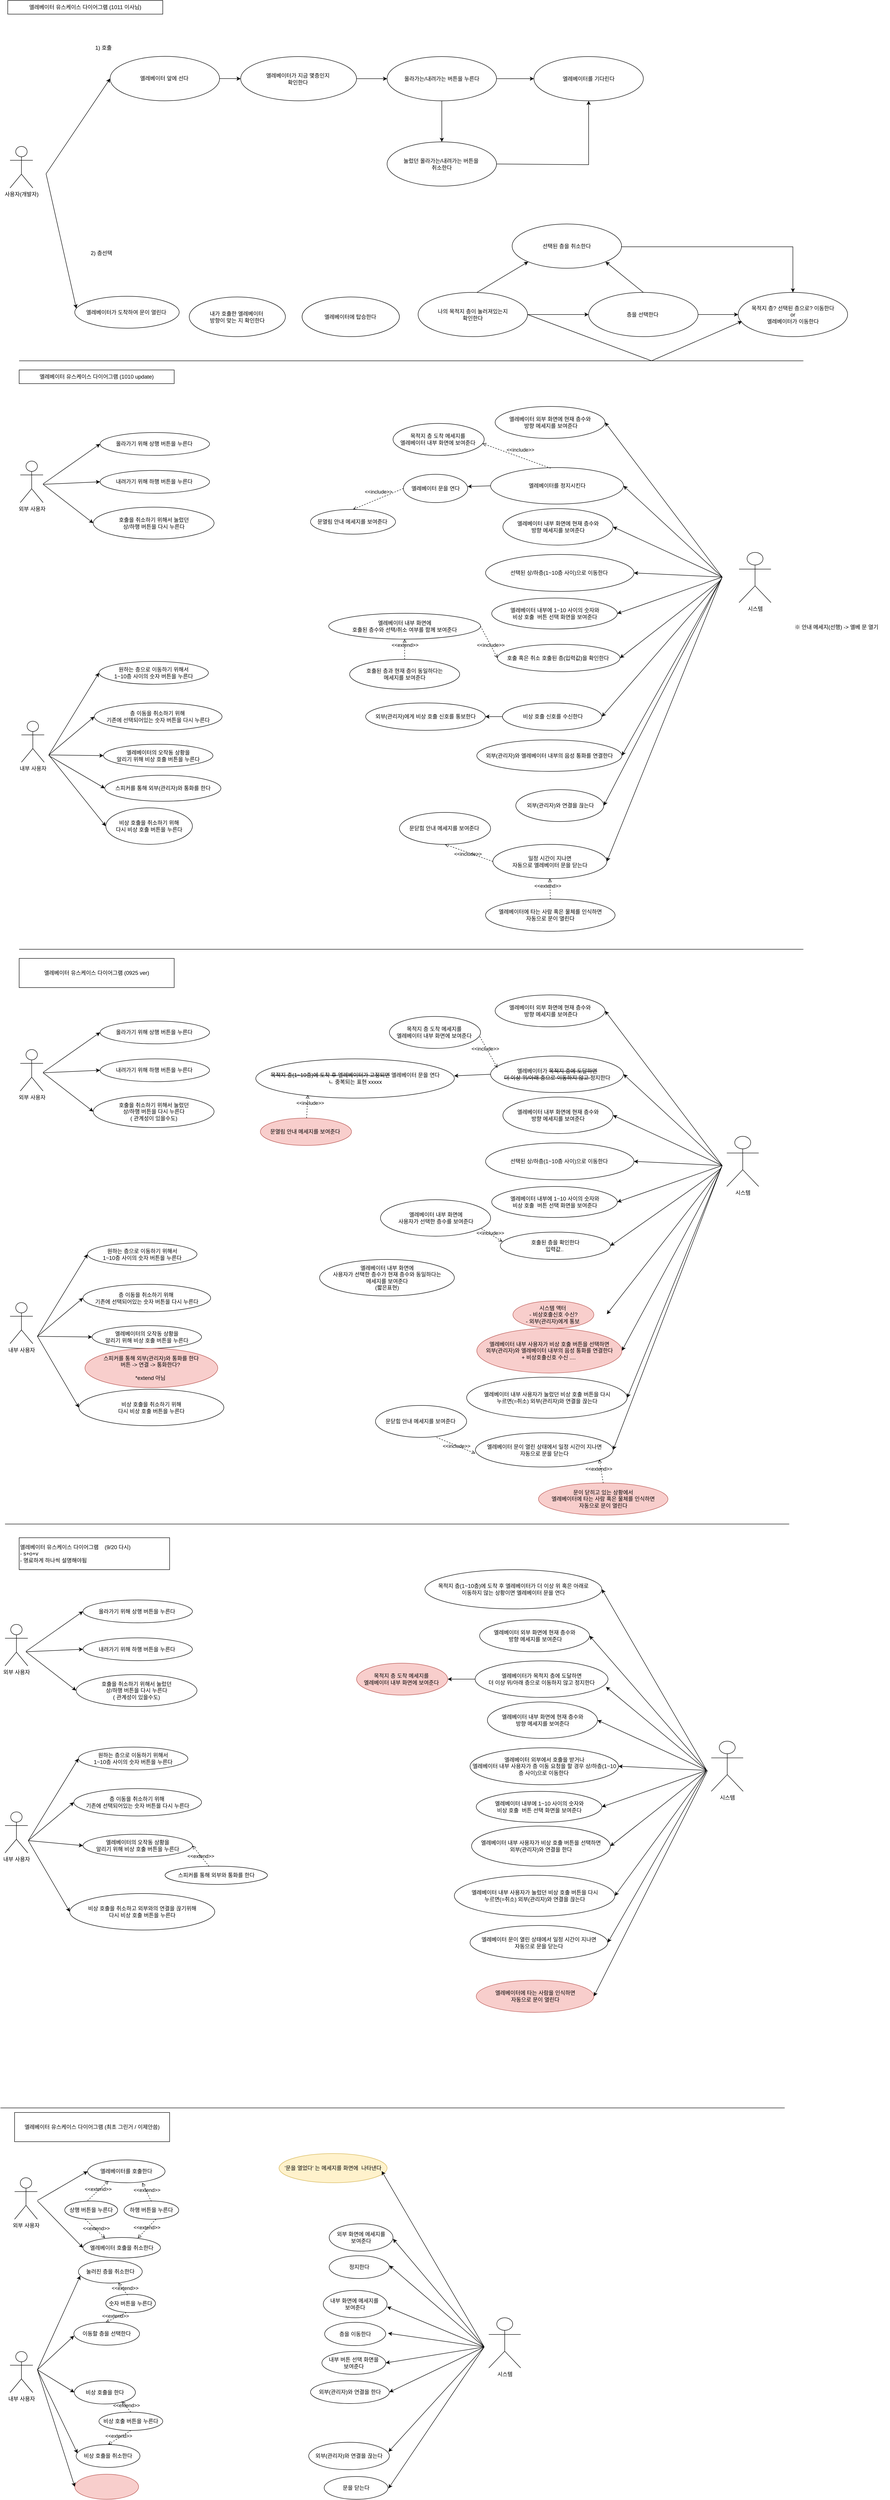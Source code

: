<mxfile version="22.0.4" type="github">
  <diagram name="페이지-1" id="53Q3UClLWomSRLcQ5Eca">
    <mxGraphModel dx="2963" dy="3924" grid="1" gridSize="10" guides="1" tooltips="1" connect="1" arrows="1" fold="1" page="1" pageScale="1" pageWidth="827" pageHeight="1169" math="0" shadow="0">
      <root>
        <mxCell id="0" />
        <mxCell id="1" parent="0" />
        <mxCell id="rM92m6WjBes2DzVafnE3-1" value="외부 사용자" style="shape=umlActor;verticalLabelPosition=bottom;verticalAlign=top;html=1;outlineConnect=0;" parent="1" vertex="1">
          <mxGeometry x="10" y="2020" width="50" height="91" as="geometry" />
        </mxCell>
        <mxCell id="rM92m6WjBes2DzVafnE3-6" value="내부 사용자" style="shape=umlActor;verticalLabelPosition=bottom;verticalAlign=top;html=1;outlineConnect=0;" parent="1" vertex="1">
          <mxGeometry x="10" y="2431" width="50" height="90" as="geometry" />
        </mxCell>
        <mxCell id="rM92m6WjBes2DzVafnE3-29" value="" style="endArrow=classic;html=1;rounded=0;entryX=0;entryY=0.5;entryDx=0;entryDy=0;" parent="1" target="rdTeEfIqAY4OYRNNB7oL-10" edge="1">
          <mxGeometry width="50" height="50" relative="1" as="geometry">
            <mxPoint x="61" y="2494" as="sourcePoint" />
            <mxPoint x="141.432" y="2419.55" as="targetPoint" />
          </mxGeometry>
        </mxCell>
        <mxCell id="aBRIKeooZYA7CBRIlUgZ-2" value="시스템" style="shape=umlActor;verticalLabelPosition=bottom;verticalAlign=top;html=1;outlineConnect=0;" parent="1" vertex="1">
          <mxGeometry x="1559" y="2276" width="70" height="110" as="geometry" />
        </mxCell>
        <mxCell id="aBRIKeooZYA7CBRIlUgZ-3" value="엘레베이터 내부 사용자가 비상 호출 버튼을 선택하면 &lt;br&gt;외부(관리자)와 연결을 한다" style="ellipse;whiteSpace=wrap;html=1;" parent="1" vertex="1">
          <mxGeometry x="1033.25" y="2462" width="304.5" height="88" as="geometry" />
        </mxCell>
        <mxCell id="aBRIKeooZYA7CBRIlUgZ-4" value="엘레베이터 외부에서 호출을 받거나 &lt;br&gt;엘레베이터 내부 사용자가 층 이동 요청을 할 경우 상/하층(1~10층 사이)으로 이동한다&amp;nbsp;" style="ellipse;whiteSpace=wrap;html=1;" parent="1" vertex="1">
          <mxGeometry x="1030" y="2290.5" width="325.5" height="81" as="geometry" />
        </mxCell>
        <mxCell id="aBRIKeooZYA7CBRIlUgZ-5" value="엘레베이터 외부 화면에 현재 층수와&lt;br&gt;&amp;nbsp;방향 메세지를 보여준다" style="ellipse;whiteSpace=wrap;html=1;" parent="1" vertex="1">
          <mxGeometry x="1051" y="2010" width="241" height="70" as="geometry" />
        </mxCell>
        <mxCell id="aBRIKeooZYA7CBRIlUgZ-6" value="엘레베이터 문이 열린 상태에서 일정 시간이 지나면 &lt;br&gt;자동으로 문을 닫는다" style="ellipse;whiteSpace=wrap;html=1;" parent="1" vertex="1">
          <mxGeometry x="1030" y="2680" width="302" height="75" as="geometry" />
        </mxCell>
        <mxCell id="aBRIKeooZYA7CBRIlUgZ-7" value="목적지 층(1~10층)에 도착 후 엘레베이터가 더 이상 위 혹은 아래로 &lt;br&gt;이동하지 않는 상황이면 엘레베이터 문을 연다" style="ellipse;whiteSpace=wrap;html=1;" parent="1" vertex="1">
          <mxGeometry x="931" y="1900" width="388" height="86" as="geometry" />
        </mxCell>
        <mxCell id="aBRIKeooZYA7CBRIlUgZ-8" value="엘레베이터 내부에 1~10 사이의 숫자와&lt;br&gt;비상 호출&amp;nbsp; 버튼 선택 화면을 보여준다" style="ellipse;whiteSpace=wrap;html=1;" parent="1" vertex="1">
          <mxGeometry x="1043.5" y="2386" width="275.5" height="68" as="geometry" />
        </mxCell>
        <mxCell id="GdP8BiwFbeGVyUo4CVvG-3" value="" style="edgeStyle=orthogonalEdgeStyle;rounded=0;orthogonalLoop=1;jettySize=auto;html=1;" parent="1" source="aBRIKeooZYA7CBRIlUgZ-11" target="GdP8BiwFbeGVyUo4CVvG-1" edge="1">
          <mxGeometry relative="1" as="geometry" />
        </mxCell>
        <mxCell id="aBRIKeooZYA7CBRIlUgZ-11" value="엘레베이터가 목적지 층에 도달하면 &lt;br&gt;더 이상 위/아래 층으로 이동하지 않고 정지한다" style="ellipse;whiteSpace=wrap;html=1;" parent="1" vertex="1">
          <mxGeometry x="1041" y="2100" width="291.5" height="80" as="geometry" />
        </mxCell>
        <mxCell id="aBRIKeooZYA7CBRIlUgZ-12" value="엘레베이터 내부 화면에 현재 층수와 &lt;br&gt;방향&amp;nbsp;메세지를&amp;nbsp;보여준다" style="ellipse;whiteSpace=wrap;html=1;" parent="1" vertex="1">
          <mxGeometry x="1068" y="2190" width="241.5" height="80" as="geometry" />
        </mxCell>
        <mxCell id="aBRIKeooZYA7CBRIlUgZ-21" value="엘레베이터 내부 사용자가 눌렀던 비상 호출 버튼을 다시 &lt;br&gt;누르면(=취소) 외부(관리자)와 연결을 끊는다" style="ellipse;whiteSpace=wrap;html=1;" parent="1" vertex="1">
          <mxGeometry x="995.5" y="2570" width="352" height="90" as="geometry" />
        </mxCell>
        <mxCell id="aBRIKeooZYA7CBRIlUgZ-40" value="" style="endArrow=classic;html=1;rounded=0;entryX=0;entryY=0.5;entryDx=0;entryDy=0;" parent="1" target="rdTeEfIqAY4OYRNNB7oL-1" edge="1">
          <mxGeometry width="50" height="50" relative="1" as="geometry">
            <mxPoint x="56" y="2079" as="sourcePoint" />
            <mxPoint x="166" y="2015" as="targetPoint" />
          </mxGeometry>
        </mxCell>
        <mxCell id="aBRIKeooZYA7CBRIlUgZ-41" value="" style="endArrow=classic;html=1;rounded=0;entryX=0;entryY=0.5;entryDx=0;entryDy=0;" parent="1" target="rdTeEfIqAY4OYRNNB7oL-3" edge="1">
          <mxGeometry width="50" height="50" relative="1" as="geometry">
            <mxPoint x="56" y="2080" as="sourcePoint" />
            <mxPoint x="156" y="2182.5" as="targetPoint" />
          </mxGeometry>
        </mxCell>
        <mxCell id="aBRIKeooZYA7CBRIlUgZ-47" value="" style="endArrow=classic;html=1;rounded=0;entryX=0;entryY=0.5;entryDx=0;entryDy=0;" parent="1" target="rdTeEfIqAY4OYRNNB7oL-5" edge="1">
          <mxGeometry width="50" height="50" relative="1" as="geometry">
            <mxPoint x="61" y="2494" as="sourcePoint" />
            <mxPoint x="155.06" y="2288" as="targetPoint" />
          </mxGeometry>
        </mxCell>
        <mxCell id="aBRIKeooZYA7CBRIlUgZ-49" value="" style="endArrow=classic;html=1;rounded=0;entryX=0;entryY=0.5;entryDx=0;entryDy=0;" parent="1" target="rdTeEfIqAY4OYRNNB7oL-7" edge="1">
          <mxGeometry width="50" height="50" relative="1" as="geometry">
            <mxPoint x="61" y="2494" as="sourcePoint" />
            <mxPoint x="148.94" y="2677.15" as="targetPoint" />
          </mxGeometry>
        </mxCell>
        <mxCell id="aBRIKeooZYA7CBRIlUgZ-56" value="" style="endArrow=classic;html=1;rounded=0;entryX=1;entryY=0.5;entryDx=0;entryDy=0;" parent="1" target="aBRIKeooZYA7CBRIlUgZ-7" edge="1">
          <mxGeometry width="50" height="50" relative="1" as="geometry">
            <mxPoint x="1549" y="2340" as="sourcePoint" />
            <mxPoint x="1342.15" y="2010" as="targetPoint" />
          </mxGeometry>
        </mxCell>
        <mxCell id="aBRIKeooZYA7CBRIlUgZ-57" value="" style="endArrow=classic;html=1;rounded=0;entryX=1;entryY=0.5;entryDx=0;entryDy=0;" parent="1" target="aBRIKeooZYA7CBRIlUgZ-5" edge="1">
          <mxGeometry width="50" height="50" relative="1" as="geometry">
            <mxPoint x="1549" y="2340" as="sourcePoint" />
            <mxPoint x="1349" y="2103" as="targetPoint" />
          </mxGeometry>
        </mxCell>
        <mxCell id="aBRIKeooZYA7CBRIlUgZ-58" value="" style="endArrow=classic;html=1;rounded=0;entryX=0.985;entryY=0.711;entryDx=0;entryDy=0;entryPerimeter=0;" parent="1" target="aBRIKeooZYA7CBRIlUgZ-11" edge="1">
          <mxGeometry width="50" height="50" relative="1" as="geometry">
            <mxPoint x="1549" y="2340" as="sourcePoint" />
            <mxPoint x="1341" y="2161.5" as="targetPoint" />
          </mxGeometry>
        </mxCell>
        <mxCell id="aBRIKeooZYA7CBRIlUgZ-59" value="" style="endArrow=classic;html=1;rounded=0;entryX=1;entryY=0.5;entryDx=0;entryDy=0;" parent="1" target="aBRIKeooZYA7CBRIlUgZ-12" edge="1">
          <mxGeometry width="50" height="50" relative="1" as="geometry">
            <mxPoint x="1549" y="2340" as="sourcePoint" />
            <mxPoint x="1336" y="2252" as="targetPoint" />
          </mxGeometry>
        </mxCell>
        <mxCell id="aBRIKeooZYA7CBRIlUgZ-60" value="" style="endArrow=classic;html=1;rounded=0;entryX=1;entryY=0.5;entryDx=0;entryDy=0;" parent="1" target="aBRIKeooZYA7CBRIlUgZ-4" edge="1">
          <mxGeometry width="50" height="50" relative="1" as="geometry">
            <mxPoint x="1549" y="2340" as="sourcePoint" />
            <mxPoint x="1338" y="2310" as="targetPoint" />
          </mxGeometry>
        </mxCell>
        <mxCell id="aBRIKeooZYA7CBRIlUgZ-61" value="" style="endArrow=classic;html=1;rounded=0;entryX=1;entryY=0.5;entryDx=0;entryDy=0;" parent="1" target="aBRIKeooZYA7CBRIlUgZ-8" edge="1">
          <mxGeometry width="50" height="50" relative="1" as="geometry">
            <mxPoint x="1549" y="2340" as="sourcePoint" />
            <mxPoint x="1333" y="2375" as="targetPoint" />
          </mxGeometry>
        </mxCell>
        <mxCell id="aBRIKeooZYA7CBRIlUgZ-62" value="" style="endArrow=classic;html=1;rounded=0;entryX=1;entryY=0.5;entryDx=0;entryDy=0;" parent="1" target="aBRIKeooZYA7CBRIlUgZ-3" edge="1">
          <mxGeometry width="50" height="50" relative="1" as="geometry">
            <mxPoint x="1549" y="2340" as="sourcePoint" />
            <mxPoint x="1349.0" y="2439" as="targetPoint" />
          </mxGeometry>
        </mxCell>
        <mxCell id="aBRIKeooZYA7CBRIlUgZ-63" value="" style="endArrow=classic;html=1;rounded=0;entryX=1;entryY=0.5;entryDx=0;entryDy=0;" parent="1" target="aBRIKeooZYA7CBRIlUgZ-21" edge="1">
          <mxGeometry width="50" height="50" relative="1" as="geometry">
            <mxPoint x="1549" y="2340" as="sourcePoint" />
            <mxPoint x="1339" y="2570" as="targetPoint" />
          </mxGeometry>
        </mxCell>
        <mxCell id="aBRIKeooZYA7CBRIlUgZ-64" value="엘레베이터 유스케이스 다이어그램&amp;nbsp;&amp;nbsp;&amp;nbsp; (9/20 다시)&lt;br style=&quot;border-color: var(--border-color);&quot;&gt;- s+o+v&amp;nbsp;&lt;br style=&quot;border-color: var(--border-color);&quot;&gt;- 명료하게 하나씩 설명해야됨" style="rounded=0;whiteSpace=wrap;html=1;align=left;" parent="1" vertex="1">
          <mxGeometry x="41" y="1830" width="330" height="70" as="geometry" />
        </mxCell>
        <mxCell id="aBRIKeooZYA7CBRIlUgZ-67" value="" style="endArrow=classic;html=1;rounded=0;entryX=0;entryY=0.5;entryDx=0;entryDy=0;" parent="1" target="rdTeEfIqAY4OYRNNB7oL-6" edge="1">
          <mxGeometry width="50" height="50" relative="1" as="geometry">
            <mxPoint x="61" y="2494" as="sourcePoint" />
            <mxPoint x="161" y="2677" as="targetPoint" />
          </mxGeometry>
        </mxCell>
        <mxCell id="aBRIKeooZYA7CBRIlUgZ-68" value="" style="endArrow=classic;html=1;rounded=0;entryX=1;entryY=0.5;entryDx=0;entryDy=0;" parent="1" target="aBRIKeooZYA7CBRIlUgZ-6" edge="1">
          <mxGeometry width="50" height="50" relative="1" as="geometry">
            <mxPoint x="1549" y="2340" as="sourcePoint" />
            <mxPoint x="1339" y="2650" as="targetPoint" />
          </mxGeometry>
        </mxCell>
        <mxCell id="yRx5IvcddweLxDjfsrhj-1" value="외부 사용자" style="shape=umlActor;verticalLabelPosition=bottom;verticalAlign=top;html=1;outlineConnect=0;" parent="1" vertex="1">
          <mxGeometry x="31" y="3233" width="50" height="91" as="geometry" />
        </mxCell>
        <mxCell id="yRx5IvcddweLxDjfsrhj-2" value="상행 버튼을 누른다" style="ellipse;whiteSpace=wrap;html=1;" parent="1" vertex="1">
          <mxGeometry x="141" y="3284" width="116" height="40" as="geometry" />
        </mxCell>
        <mxCell id="yRx5IvcddweLxDjfsrhj-3" value="하행 버튼을 누른다" style="ellipse;whiteSpace=wrap;html=1;" parent="1" vertex="1">
          <mxGeometry x="271" y="3284" width="120" height="40" as="geometry" />
        </mxCell>
        <mxCell id="yRx5IvcddweLxDjfsrhj-4" value="내부 사용자" style="shape=umlActor;verticalLabelPosition=bottom;verticalAlign=top;html=1;outlineConnect=0;" parent="1" vertex="1">
          <mxGeometry x="21" y="3614" width="50" height="90" as="geometry" />
        </mxCell>
        <mxCell id="yRx5IvcddweLxDjfsrhj-5" value="숫자 버튼을 누른다" style="ellipse;whiteSpace=wrap;html=1;" parent="1" vertex="1">
          <mxGeometry x="231" y="3488.5" width="109" height="40" as="geometry" />
        </mxCell>
        <mxCell id="yRx5IvcddweLxDjfsrhj-6" value="비상 호출을 한다" style="ellipse;whiteSpace=wrap;html=1;" parent="1" vertex="1">
          <mxGeometry x="162" y="3678" width="134" height="51" as="geometry" />
        </mxCell>
        <mxCell id="yRx5IvcddweLxDjfsrhj-7" value="" style="ellipse;whiteSpace=wrap;html=1;fillColor=#f8cecc;strokeColor=#b85450;" parent="1" vertex="1">
          <mxGeometry x="163" y="3883" width="140" height="55" as="geometry" />
        </mxCell>
        <mxCell id="yRx5IvcddweLxDjfsrhj-9" value="엘레베이터를 호출한다" style="ellipse;whiteSpace=wrap;html=1;" parent="1" vertex="1">
          <mxGeometry x="191" y="3194" width="170" height="50" as="geometry" />
        </mxCell>
        <mxCell id="yRx5IvcddweLxDjfsrhj-10" value="이동할 층을 선택한다" style="ellipse;whiteSpace=wrap;html=1;" parent="1" vertex="1">
          <mxGeometry x="161" y="3550" width="144" height="50" as="geometry" />
        </mxCell>
        <mxCell id="yRx5IvcddweLxDjfsrhj-11" value="눌러진 층을 취소한다" style="ellipse;whiteSpace=wrap;html=1;" parent="1" vertex="1">
          <mxGeometry x="171" y="3414" width="140" height="50" as="geometry" />
        </mxCell>
        <mxCell id="yRx5IvcddweLxDjfsrhj-12" value="비상 호출을 취소한다" style="ellipse;whiteSpace=wrap;html=1;" parent="1" vertex="1">
          <mxGeometry x="166" y="3818" width="140" height="50" as="geometry" />
        </mxCell>
        <mxCell id="yRx5IvcddweLxDjfsrhj-13" value="" style="endArrow=classic;html=1;rounded=0;entryX=0.003;entryY=0.591;entryDx=0;entryDy=0;entryPerimeter=0;" parent="1" target="yRx5IvcddweLxDjfsrhj-10" edge="1">
          <mxGeometry width="50" height="50" relative="1" as="geometry">
            <mxPoint x="81" y="3654" as="sourcePoint" />
            <mxPoint x="131" y="3584" as="targetPoint" />
          </mxGeometry>
        </mxCell>
        <mxCell id="yRx5IvcddweLxDjfsrhj-14" value="" style="endArrow=classic;html=1;rounded=0;entryX=0;entryY=0.5;entryDx=0;entryDy=0;" parent="1" target="yRx5IvcddweLxDjfsrhj-7" edge="1">
          <mxGeometry width="50" height="50" relative="1" as="geometry">
            <mxPoint x="81" y="3654" as="sourcePoint" />
            <mxPoint x="176" y="3813" as="targetPoint" />
          </mxGeometry>
        </mxCell>
        <mxCell id="yRx5IvcddweLxDjfsrhj-15" value="비상 호출 버튼을 누른다" style="ellipse;whiteSpace=wrap;html=1;" parent="1" vertex="1">
          <mxGeometry x="216" y="3747" width="140" height="40" as="geometry" />
        </mxCell>
        <mxCell id="yRx5IvcddweLxDjfsrhj-16" value="엘레베이터 호출을 취소한다" style="ellipse;whiteSpace=wrap;html=1;" parent="1" vertex="1">
          <mxGeometry x="181" y="3364" width="170" height="45" as="geometry" />
        </mxCell>
        <mxCell id="yRx5IvcddweLxDjfsrhj-17" value="시스템" style="shape=umlActor;verticalLabelPosition=bottom;verticalAlign=top;html=1;outlineConnect=0;" parent="1" vertex="1">
          <mxGeometry x="1071" y="3540" width="70" height="110" as="geometry" />
        </mxCell>
        <mxCell id="yRx5IvcddweLxDjfsrhj-18" value="외부(관리자)와 연결을 한다" style="ellipse;whiteSpace=wrap;html=1;" parent="1" vertex="1">
          <mxGeometry x="680" y="3678" width="173" height="50" as="geometry" />
        </mxCell>
        <mxCell id="yRx5IvcddweLxDjfsrhj-19" value="층을 이동한다" style="ellipse;whiteSpace=wrap;html=1;" parent="1" vertex="1">
          <mxGeometry x="711" y="3550" width="134" height="51" as="geometry" />
        </mxCell>
        <mxCell id="yRx5IvcddweLxDjfsrhj-20" value="외부 화면에 메세지를&lt;br&gt;보여준다" style="ellipse;whiteSpace=wrap;html=1;" parent="1" vertex="1">
          <mxGeometry x="721" y="3334" width="140" height="60" as="geometry" />
        </mxCell>
        <mxCell id="yRx5IvcddweLxDjfsrhj-21" value="문을 닫는다" style="ellipse;whiteSpace=wrap;html=1;" parent="1" vertex="1">
          <mxGeometry x="710" y="3888" width="140" height="50" as="geometry" />
        </mxCell>
        <mxCell id="yRx5IvcddweLxDjfsrhj-22" value="&#39;문을 열었다&#39; 는 메세지를 화면에&amp;nbsp; 나타낸다" style="ellipse;whiteSpace=wrap;html=1;fillColor=#fff2cc;strokeColor=#d6b656;" parent="1" vertex="1">
          <mxGeometry x="611" y="3180" width="237" height="64" as="geometry" />
        </mxCell>
        <mxCell id="yRx5IvcddweLxDjfsrhj-23" value="내부 버튼 선택 화면을 &lt;br&gt;보여준다" style="ellipse;whiteSpace=wrap;html=1;" parent="1" vertex="1">
          <mxGeometry x="705" y="3614" width="140" height="50" as="geometry" />
        </mxCell>
        <mxCell id="yRx5IvcddweLxDjfsrhj-24" value="정지한다" style="ellipse;whiteSpace=wrap;html=1;" parent="1" vertex="1">
          <mxGeometry x="721" y="3404" width="132" height="50" as="geometry" />
        </mxCell>
        <mxCell id="yRx5IvcddweLxDjfsrhj-25" value="내부 화면에 메세지를&amp;nbsp;&lt;br&gt;보여준다" style="ellipse;whiteSpace=wrap;html=1;" parent="1" vertex="1">
          <mxGeometry x="708" y="3480" width="140" height="60" as="geometry" />
        </mxCell>
        <mxCell id="yRx5IvcddweLxDjfsrhj-27" value="외부(관리자)와 연결을 끊는다" style="ellipse;whiteSpace=wrap;html=1;" parent="1" vertex="1">
          <mxGeometry x="676" y="3813" width="177" height="60" as="geometry" />
        </mxCell>
        <mxCell id="yRx5IvcddweLxDjfsrhj-33" value="" style="endArrow=classic;html=1;rounded=0;entryX=0;entryY=0.5;entryDx=0;entryDy=0;" parent="1" target="yRx5IvcddweLxDjfsrhj-9" edge="1">
          <mxGeometry width="50" height="50" relative="1" as="geometry">
            <mxPoint x="81" y="3283" as="sourcePoint" />
            <mxPoint x="131" y="3233" as="targetPoint" />
          </mxGeometry>
        </mxCell>
        <mxCell id="yRx5IvcddweLxDjfsrhj-34" value="" style="endArrow=classic;html=1;rounded=0;entryX=0;entryY=0.5;entryDx=0;entryDy=0;" parent="1" target="yRx5IvcddweLxDjfsrhj-16" edge="1">
          <mxGeometry width="50" height="50" relative="1" as="geometry">
            <mxPoint x="81" y="3284" as="sourcePoint" />
            <mxPoint x="131" y="3234" as="targetPoint" />
          </mxGeometry>
        </mxCell>
        <mxCell id="yRx5IvcddweLxDjfsrhj-35" value="&amp;lt;&amp;lt;extend&amp;gt;&amp;gt;" style="html=1;verticalAlign=bottom;labelBackgroundColor=none;endArrow=open;endFill=0;dashed=1;rounded=0;entryX=0.706;entryY=1;entryDx=0;entryDy=0;entryPerimeter=0;" parent="1" target="yRx5IvcddweLxDjfsrhj-9" edge="1">
          <mxGeometry x="-0.185" y="2" width="160" relative="1" as="geometry">
            <mxPoint x="331" y="3285" as="sourcePoint" />
            <mxPoint x="311" y="3255" as="targetPoint" />
            <mxPoint as="offset" />
          </mxGeometry>
        </mxCell>
        <mxCell id="yRx5IvcddweLxDjfsrhj-36" value="&amp;lt;&amp;lt;extend&amp;gt;&amp;gt;" style="html=1;verticalAlign=bottom;labelBackgroundColor=none;endArrow=open;endFill=0;dashed=1;rounded=0;entryX=0.271;entryY=0.92;entryDx=0;entryDy=0;entryPerimeter=0;" parent="1" target="yRx5IvcddweLxDjfsrhj-9" edge="1">
          <mxGeometry x="-0.132" y="-4" width="160" relative="1" as="geometry">
            <mxPoint x="191" y="3283" as="sourcePoint" />
            <mxPoint x="227" y="3233" as="targetPoint" />
            <mxPoint as="offset" />
          </mxGeometry>
        </mxCell>
        <mxCell id="yRx5IvcddweLxDjfsrhj-37" value="&amp;lt;&amp;lt;extend&amp;gt;&amp;gt;" style="html=1;verticalAlign=bottom;labelBackgroundColor=none;endArrow=open;endFill=0;dashed=1;rounded=0;entryX=0.285;entryY=0.031;entryDx=0;entryDy=0;entryPerimeter=0;" parent="1" target="yRx5IvcddweLxDjfsrhj-16" edge="1">
          <mxGeometry x="0.249" y="-4" width="160" relative="1" as="geometry">
            <mxPoint x="186" y="3324" as="sourcePoint" />
            <mxPoint x="346" y="3324" as="targetPoint" />
            <mxPoint as="offset" />
          </mxGeometry>
        </mxCell>
        <mxCell id="yRx5IvcddweLxDjfsrhj-38" value="&amp;lt;&amp;lt;extend&amp;gt;&amp;gt;" style="html=1;verticalAlign=bottom;labelBackgroundColor=none;endArrow=open;endFill=0;dashed=1;rounded=0;entryX=0.707;entryY=0.031;entryDx=0;entryDy=0;entryPerimeter=0;" parent="1" target="yRx5IvcddweLxDjfsrhj-16" edge="1">
          <mxGeometry x="0.163" y="4" width="160" relative="1" as="geometry">
            <mxPoint x="341" y="3324" as="sourcePoint" />
            <mxPoint x="501" y="3324" as="targetPoint" />
            <mxPoint as="offset" />
          </mxGeometry>
        </mxCell>
        <mxCell id="yRx5IvcddweLxDjfsrhj-39" value="" style="endArrow=classic;html=1;rounded=0;entryX=0.029;entryY=0.68;entryDx=0;entryDy=0;entryPerimeter=0;" parent="1" target="yRx5IvcddweLxDjfsrhj-11" edge="1">
          <mxGeometry width="50" height="50" relative="1" as="geometry">
            <mxPoint x="81" y="3654" as="sourcePoint" />
            <mxPoint x="151" y="3539" as="targetPoint" />
          </mxGeometry>
        </mxCell>
        <mxCell id="yRx5IvcddweLxDjfsrhj-40" value="" style="endArrow=classic;html=1;rounded=0;entryX=0.021;entryY=0.383;entryDx=0;entryDy=0;entryPerimeter=0;" parent="1" target="yRx5IvcddweLxDjfsrhj-12" edge="1">
          <mxGeometry width="50" height="50" relative="1" as="geometry">
            <mxPoint x="81" y="3654" as="sourcePoint" />
            <mxPoint x="178.9" y="3813.9" as="targetPoint" />
          </mxGeometry>
        </mxCell>
        <mxCell id="yRx5IvcddweLxDjfsrhj-41" value="&amp;lt;&amp;lt;extend&amp;gt;&amp;gt;" style="html=1;verticalAlign=bottom;labelBackgroundColor=none;endArrow=open;endFill=0;dashed=1;rounded=0;exitX=0.5;exitY=0;exitDx=0;exitDy=0;" parent="1" source="yRx5IvcddweLxDjfsrhj-15" edge="1">
          <mxGeometry x="-0.3" y="4" width="160" relative="1" as="geometry">
            <mxPoint x="290" y="3773" as="sourcePoint" />
            <mxPoint x="266" y="3723" as="targetPoint" />
            <mxPoint as="offset" />
          </mxGeometry>
        </mxCell>
        <mxCell id="yRx5IvcddweLxDjfsrhj-42" value="&amp;lt;&amp;lt;extend&amp;gt;&amp;gt;" style="html=1;verticalAlign=bottom;labelBackgroundColor=none;endArrow=open;endFill=0;dashed=1;rounded=0;entryX=0.5;entryY=0;entryDx=0;entryDy=0;exitX=0.5;exitY=1;exitDx=0;exitDy=0;" parent="1" source="yRx5IvcddweLxDjfsrhj-15" target="yRx5IvcddweLxDjfsrhj-12" edge="1">
          <mxGeometry x="0.163" y="4" width="160" relative="1" as="geometry">
            <mxPoint x="276" y="3762" as="sourcePoint" />
            <mxPoint x="236" y="3803" as="targetPoint" />
            <mxPoint as="offset" />
          </mxGeometry>
        </mxCell>
        <mxCell id="yRx5IvcddweLxDjfsrhj-43" value="&amp;lt;&amp;lt;extend&amp;gt;&amp;gt;" style="html=1;verticalAlign=bottom;labelBackgroundColor=none;endArrow=open;endFill=0;dashed=1;rounded=0;exitX=0.436;exitY=0.05;exitDx=0;exitDy=0;exitPerimeter=0;" parent="1" source="yRx5IvcddweLxDjfsrhj-5" target="yRx5IvcddweLxDjfsrhj-11" edge="1">
          <mxGeometry x="-0.501" y="1" width="160" relative="1" as="geometry">
            <mxPoint x="361" y="3488.5" as="sourcePoint" />
            <mxPoint x="407" y="3445.5" as="targetPoint" />
            <mxPoint as="offset" />
          </mxGeometry>
        </mxCell>
        <mxCell id="yRx5IvcddweLxDjfsrhj-44" value="&amp;lt;&amp;lt;extend&amp;gt;&amp;gt;" style="html=1;verticalAlign=bottom;labelBackgroundColor=none;endArrow=open;endFill=0;dashed=1;rounded=0;entryX=0.707;entryY=0.031;entryDx=0;entryDy=0;entryPerimeter=0;exitX=0.413;exitY=1;exitDx=0;exitDy=0;exitPerimeter=0;" parent="1" source="yRx5IvcddweLxDjfsrhj-5" edge="1">
          <mxGeometry x="0.163" y="4" width="160" relative="1" as="geometry">
            <mxPoint x="271" y="3509" as="sourcePoint" />
            <mxPoint x="231" y="3550" as="targetPoint" />
            <mxPoint as="offset" />
          </mxGeometry>
        </mxCell>
        <mxCell id="yRx5IvcddweLxDjfsrhj-45" value="" style="endArrow=classic;html=1;rounded=0;entryX=0.95;entryY=0.6;entryDx=0;entryDy=0;entryPerimeter=0;" parent="1" target="yRx5IvcddweLxDjfsrhj-22" edge="1">
          <mxGeometry width="50" height="50" relative="1" as="geometry">
            <mxPoint x="1061" y="3604" as="sourcePoint" />
            <mxPoint x="1071" y="3500" as="targetPoint" />
          </mxGeometry>
        </mxCell>
        <mxCell id="yRx5IvcddweLxDjfsrhj-46" value="" style="endArrow=classic;html=1;rounded=0;entryX=0.95;entryY=0.6;entryDx=0;entryDy=0;entryPerimeter=0;" parent="1" edge="1">
          <mxGeometry width="50" height="50" relative="1" as="geometry">
            <mxPoint x="1061" y="3604" as="sourcePoint" />
            <mxPoint x="861" y="3367" as="targetPoint" />
          </mxGeometry>
        </mxCell>
        <mxCell id="yRx5IvcddweLxDjfsrhj-47" value="" style="endArrow=classic;html=1;rounded=0;entryX=0.95;entryY=0.6;entryDx=0;entryDy=0;entryPerimeter=0;" parent="1" edge="1">
          <mxGeometry width="50" height="50" relative="1" as="geometry">
            <mxPoint x="1061" y="3604" as="sourcePoint" />
            <mxPoint x="853" y="3425.5" as="targetPoint" />
          </mxGeometry>
        </mxCell>
        <mxCell id="yRx5IvcddweLxDjfsrhj-48" value="" style="endArrow=classic;html=1;rounded=0;entryX=0.95;entryY=0.6;entryDx=0;entryDy=0;entryPerimeter=0;" parent="1" edge="1">
          <mxGeometry width="50" height="50" relative="1" as="geometry">
            <mxPoint x="1061" y="3604" as="sourcePoint" />
            <mxPoint x="848" y="3516" as="targetPoint" />
          </mxGeometry>
        </mxCell>
        <mxCell id="yRx5IvcddweLxDjfsrhj-49" value="" style="endArrow=classic;html=1;rounded=0;entryX=0.95;entryY=0.6;entryDx=0;entryDy=0;entryPerimeter=0;" parent="1" edge="1">
          <mxGeometry width="50" height="50" relative="1" as="geometry">
            <mxPoint x="1061" y="3604" as="sourcePoint" />
            <mxPoint x="850" y="3574" as="targetPoint" />
          </mxGeometry>
        </mxCell>
        <mxCell id="yRx5IvcddweLxDjfsrhj-50" value="" style="endArrow=classic;html=1;rounded=0;entryX=1;entryY=0.5;entryDx=0;entryDy=0;" parent="1" target="yRx5IvcddweLxDjfsrhj-23" edge="1">
          <mxGeometry width="50" height="50" relative="1" as="geometry">
            <mxPoint x="1061" y="3604" as="sourcePoint" />
            <mxPoint x="848" y="3634" as="targetPoint" />
          </mxGeometry>
        </mxCell>
        <mxCell id="yRx5IvcddweLxDjfsrhj-51" value="" style="endArrow=classic;html=1;rounded=0;entryX=1;entryY=0.5;entryDx=0;entryDy=0;" parent="1" target="yRx5IvcddweLxDjfsrhj-18" edge="1">
          <mxGeometry width="50" height="50" relative="1" as="geometry">
            <mxPoint x="1061" y="3604" as="sourcePoint" />
            <mxPoint x="848" y="3774" as="targetPoint" />
          </mxGeometry>
        </mxCell>
        <mxCell id="yRx5IvcddweLxDjfsrhj-52" value="" style="endArrow=classic;html=1;rounded=0;" parent="1" edge="1">
          <mxGeometry width="50" height="50" relative="1" as="geometry">
            <mxPoint x="1061" y="3604" as="sourcePoint" />
            <mxPoint x="851" y="3834" as="targetPoint" />
          </mxGeometry>
        </mxCell>
        <mxCell id="yRx5IvcddweLxDjfsrhj-53" value="엘레베이터 유스케이스 다이어그램 (최초 그린거 / 이제안씀)" style="rounded=0;whiteSpace=wrap;html=1;" parent="1" vertex="1">
          <mxGeometry x="31" y="3090" width="340" height="64" as="geometry" />
        </mxCell>
        <mxCell id="yRx5IvcddweLxDjfsrhj-55" value="" style="endArrow=classic;html=1;rounded=0;entryX=0;entryY=0.5;entryDx=0;entryDy=0;" parent="1" target="yRx5IvcddweLxDjfsrhj-6" edge="1">
          <mxGeometry width="50" height="50" relative="1" as="geometry">
            <mxPoint x="81" y="3654" as="sourcePoint" />
            <mxPoint x="181" y="3837" as="targetPoint" />
          </mxGeometry>
        </mxCell>
        <mxCell id="yRx5IvcddweLxDjfsrhj-56" value="" style="endArrow=classic;html=1;rounded=0;" parent="1" edge="1">
          <mxGeometry width="50" height="50" relative="1" as="geometry">
            <mxPoint x="1061" y="3604" as="sourcePoint" />
            <mxPoint x="851" y="3914" as="targetPoint" />
          </mxGeometry>
        </mxCell>
        <mxCell id="rdTeEfIqAY4OYRNNB7oL-1" value="올라가기 위해 상행 버튼을 누른다&amp;nbsp;" style="ellipse;whiteSpace=wrap;html=1;" parent="1" vertex="1">
          <mxGeometry x="181" y="1966.5" width="240" height="50" as="geometry" />
        </mxCell>
        <mxCell id="rdTeEfIqAY4OYRNNB7oL-2" value="내려가기 위해 하행 버튼을 누른다&amp;nbsp;" style="ellipse;whiteSpace=wrap;html=1;" parent="1" vertex="1">
          <mxGeometry x="181" y="2049.5" width="240" height="50" as="geometry" />
        </mxCell>
        <mxCell id="rdTeEfIqAY4OYRNNB7oL-3" value=" 호출을 취소하기 위해서 눌렀던 &lt;br&gt;상/하행 버튼을 다시 누른다&lt;br&gt;( 관계성이 있을수도)" style="ellipse;whiteSpace=wrap;html=1;" parent="1" vertex="1">
          <mxGeometry x="166" y="2130" width="265" height="70" as="geometry" />
        </mxCell>
        <mxCell id="rdTeEfIqAY4OYRNNB7oL-4" value="" style="endArrow=classic;html=1;rounded=0;entryX=0;entryY=0.5;entryDx=0;entryDy=0;" parent="1" target="rdTeEfIqAY4OYRNNB7oL-2" edge="1">
          <mxGeometry width="50" height="50" relative="1" as="geometry">
            <mxPoint x="56" y="2080" as="sourcePoint" />
            <mxPoint x="176" y="2025" as="targetPoint" />
          </mxGeometry>
        </mxCell>
        <mxCell id="rdTeEfIqAY4OYRNNB7oL-5" value="원하는 층으로 이동하기 위해서 &lt;br&gt;1~10층 사이의 숫자 버튼을 누른다" style="ellipse;whiteSpace=wrap;html=1;" parent="1" vertex="1">
          <mxGeometry x="171" y="2289" width="240" height="50" as="geometry" />
        </mxCell>
        <mxCell id="rdTeEfIqAY4OYRNNB7oL-6" value="엘레베이터의 오작동 상황을 &lt;br&gt;알리기 위해 비상 호출 버튼을 누른다" style="ellipse;whiteSpace=wrap;html=1;" parent="1" vertex="1">
          <mxGeometry x="181" y="2480" width="240" height="50" as="geometry" />
        </mxCell>
        <mxCell id="rdTeEfIqAY4OYRNNB7oL-7" value="비상 호출을 취소하고 외부와의 연결을 끊기위해&lt;br&gt;다시 비상 호출 버튼을 누른다" style="ellipse;whiteSpace=wrap;html=1;" parent="1" vertex="1">
          <mxGeometry x="152" y="2610" width="318" height="80" as="geometry" />
        </mxCell>
        <mxCell id="rdTeEfIqAY4OYRNNB7oL-8" value="&amp;lt;&amp;lt;extend&amp;gt;&amp;gt;" style="html=1;verticalAlign=bottom;labelBackgroundColor=none;endArrow=open;endFill=0;dashed=1;rounded=0;entryX=1;entryY=0.5;entryDx=0;entryDy=0;" parent="1" source="rdTeEfIqAY4OYRNNB7oL-9" target="rdTeEfIqAY4OYRNNB7oL-6" edge="1">
          <mxGeometry x="-0.248" y="7" width="160" relative="1" as="geometry">
            <mxPoint x="451" y="2404" as="sourcePoint" />
            <mxPoint x="391" y="2354" as="targetPoint" />
            <mxPoint x="1" as="offset" />
          </mxGeometry>
        </mxCell>
        <mxCell id="rdTeEfIqAY4OYRNNB7oL-9" value="스피커를 통해 외부와 통화를 한다" style="ellipse;whiteSpace=wrap;html=1;" parent="1" vertex="1">
          <mxGeometry x="361" y="2550" width="224.5" height="40" as="geometry" />
        </mxCell>
        <mxCell id="rdTeEfIqAY4OYRNNB7oL-10" value="층 이동을 취소하기 위해&amp;nbsp;&lt;br&gt;기존에 선택되어있는 숫자 버튼을 다시 누른다" style="ellipse;whiteSpace=wrap;html=1;" parent="1" vertex="1">
          <mxGeometry x="161" y="2380" width="280" height="60" as="geometry" />
        </mxCell>
        <mxCell id="GdP8BiwFbeGVyUo4CVvG-1" value="목적지 층 도착 메세지를&amp;nbsp;&lt;br&gt;엘레베이터 내부 화면에 보여준다&amp;nbsp;" style="ellipse;whiteSpace=wrap;html=1;fillColor=#f8cecc;strokeColor=#b85450;" parent="1" vertex="1">
          <mxGeometry x="781" y="2105" width="200" height="70" as="geometry" />
        </mxCell>
        <mxCell id="GdP8BiwFbeGVyUo4CVvG-2" value="엘레베이터에 타는 사람을 인식하면 &lt;br&gt;자동으로 문이 열린다" style="ellipse;whiteSpace=wrap;html=1;fillColor=#F8CECC;strokeColor=#b85450;" parent="1" vertex="1">
          <mxGeometry x="1043.5" y="2800" width="258" height="70.5" as="geometry" />
        </mxCell>
        <mxCell id="GdP8BiwFbeGVyUo4CVvG-4" value="" style="endArrow=classic;html=1;rounded=0;entryX=1;entryY=0.5;entryDx=0;entryDy=0;" parent="1" target="GdP8BiwFbeGVyUo4CVvG-2" edge="1">
          <mxGeometry width="50" height="50" relative="1" as="geometry">
            <mxPoint x="1551" y="2340" as="sourcePoint" />
            <mxPoint x="1356" y="2738" as="targetPoint" />
          </mxGeometry>
        </mxCell>
        <mxCell id="qbf7Fct8vymFRpjgU4wX-1" value="시스템" style="shape=umlActor;verticalLabelPosition=bottom;verticalAlign=top;html=1;outlineConnect=0;" parent="1" vertex="1">
          <mxGeometry x="1593" y="950" width="70" height="110" as="geometry" />
        </mxCell>
        <mxCell id="qbf7Fct8vymFRpjgU4wX-2" value="엘레베이터 내부 사용자가 비상 호출 버튼을 선택하면 &lt;br&gt;외부(관리자)와 엘레베이터 내부의 음성 통화를 연결한다&lt;br&gt;+ 비상호출신호 수신 ....&amp;nbsp;" style="ellipse;whiteSpace=wrap;html=1;fillColor=#f8cecc;strokeColor=#b85450;" parent="1" vertex="1">
          <mxGeometry x="1044.75" y="1371" width="318.25" height="98" as="geometry" />
        </mxCell>
        <mxCell id="qbf7Fct8vymFRpjgU4wX-3" value="선택된 상/하층(1~10층 사이)으로 이동한다&amp;nbsp;" style="ellipse;whiteSpace=wrap;html=1;" parent="1" vertex="1">
          <mxGeometry x="1064" y="964.5" width="325.5" height="81" as="geometry" />
        </mxCell>
        <mxCell id="qbf7Fct8vymFRpjgU4wX-4" value="엘레베이터 외부 화면에 현재 층수와&lt;br&gt;&amp;nbsp;방향 메세지를 보여준다" style="ellipse;whiteSpace=wrap;html=1;" parent="1" vertex="1">
          <mxGeometry x="1085" y="640" width="241" height="70" as="geometry" />
        </mxCell>
        <mxCell id="qbf7Fct8vymFRpjgU4wX-5" value="엘레베이터 문이 열린 상태에서 일정 시간이 지나면 &lt;br&gt;자동으로 문을 닫는다" style="ellipse;whiteSpace=wrap;html=1;" parent="1" vertex="1">
          <mxGeometry x="1041.75" y="1600" width="302" height="75" as="geometry" />
        </mxCell>
        <mxCell id="qbf7Fct8vymFRpjgU4wX-6" value="&lt;strike&gt;목적지 층(1~10층)에 도착 후 엘레베이터가 고정되면&lt;/strike&gt; 엘레베이터 문을 연다&lt;br&gt;ㄴ 중복되는 표현 xxxxx" style="ellipse;whiteSpace=wrap;html=1;" parent="1" vertex="1">
          <mxGeometry x="560" y="780.25" width="435.5" height="86" as="geometry" />
        </mxCell>
        <mxCell id="qbf7Fct8vymFRpjgU4wX-7" value="엘레베이터 내부에 1~10 사이의 숫자와&lt;br&gt;비상 호출&amp;nbsp; 버튼 선택 화면을 보여준다" style="ellipse;whiteSpace=wrap;html=1;" parent="1" vertex="1">
          <mxGeometry x="1077.5" y="1060" width="275.5" height="68" as="geometry" />
        </mxCell>
        <mxCell id="qbf7Fct8vymFRpjgU4wX-9" value="엘레베이터가 &lt;strike&gt;목적지 층에 도달하면 &lt;/strike&gt;&lt;br&gt;&lt;strike&gt;더 이상 위/아래 층으로 이동하지 않고 &lt;/strike&gt;정지한다" style="ellipse;whiteSpace=wrap;html=1;" parent="1" vertex="1">
          <mxGeometry x="1075" y="774" width="291.5" height="80" as="geometry" />
        </mxCell>
        <mxCell id="qbf7Fct8vymFRpjgU4wX-10" value="엘레베이터 내부 화면에 현재 층수와 &lt;br&gt;방향&amp;nbsp;메세지를&amp;nbsp;보여준다" style="ellipse;whiteSpace=wrap;html=1;" parent="1" vertex="1">
          <mxGeometry x="1102" y="864" width="241.5" height="80" as="geometry" />
        </mxCell>
        <mxCell id="qbf7Fct8vymFRpjgU4wX-11" value="엘레베이터 내부 사용자가 눌렀던 비상 호출 버튼을 다시 &lt;br&gt;누르면(=취소) 외부(관리자)와 연결을 끊는다" style="ellipse;whiteSpace=wrap;html=1;" parent="1" vertex="1">
          <mxGeometry x="1022.5" y="1478" width="352" height="90" as="geometry" />
        </mxCell>
        <mxCell id="qbf7Fct8vymFRpjgU4wX-13" value="" style="endArrow=classic;html=1;rounded=0;entryX=1;entryY=0.5;entryDx=0;entryDy=0;" parent="1" target="qbf7Fct8vymFRpjgU4wX-4" edge="1">
          <mxGeometry width="50" height="50" relative="1" as="geometry">
            <mxPoint x="1583" y="1014" as="sourcePoint" />
            <mxPoint x="1383" y="777" as="targetPoint" />
          </mxGeometry>
        </mxCell>
        <mxCell id="qbf7Fct8vymFRpjgU4wX-14" value="" style="endArrow=classic;html=1;rounded=0;entryX=1;entryY=0.5;entryDx=0;entryDy=0;" parent="1" target="qbf7Fct8vymFRpjgU4wX-9" edge="1">
          <mxGeometry width="50" height="50" relative="1" as="geometry">
            <mxPoint x="1583" y="1014" as="sourcePoint" />
            <mxPoint x="1375" y="835.5" as="targetPoint" />
          </mxGeometry>
        </mxCell>
        <mxCell id="qbf7Fct8vymFRpjgU4wX-15" value="" style="endArrow=classic;html=1;rounded=0;entryX=1;entryY=0.5;entryDx=0;entryDy=0;" parent="1" target="qbf7Fct8vymFRpjgU4wX-10" edge="1">
          <mxGeometry width="50" height="50" relative="1" as="geometry">
            <mxPoint x="1583" y="1014" as="sourcePoint" />
            <mxPoint x="1370" y="926" as="targetPoint" />
          </mxGeometry>
        </mxCell>
        <mxCell id="qbf7Fct8vymFRpjgU4wX-16" value="" style="endArrow=classic;html=1;rounded=0;entryX=1;entryY=0.5;entryDx=0;entryDy=0;" parent="1" target="qbf7Fct8vymFRpjgU4wX-3" edge="1">
          <mxGeometry width="50" height="50" relative="1" as="geometry">
            <mxPoint x="1583" y="1014" as="sourcePoint" />
            <mxPoint x="1372" y="984" as="targetPoint" />
          </mxGeometry>
        </mxCell>
        <mxCell id="qbf7Fct8vymFRpjgU4wX-17" value="" style="endArrow=classic;html=1;rounded=0;entryX=1;entryY=0.5;entryDx=0;entryDy=0;" parent="1" target="qbf7Fct8vymFRpjgU4wX-7" edge="1">
          <mxGeometry width="50" height="50" relative="1" as="geometry">
            <mxPoint x="1583" y="1014" as="sourcePoint" />
            <mxPoint x="1367" y="1049" as="targetPoint" />
          </mxGeometry>
        </mxCell>
        <mxCell id="qbf7Fct8vymFRpjgU4wX-18" value="" style="endArrow=classic;html=1;rounded=0;entryX=1;entryY=0.5;entryDx=0;entryDy=0;" parent="1" target="qbf7Fct8vymFRpjgU4wX-2" edge="1">
          <mxGeometry width="50" height="50" relative="1" as="geometry">
            <mxPoint x="1583" y="1014" as="sourcePoint" />
            <mxPoint x="1383.0" y="1113" as="targetPoint" />
          </mxGeometry>
        </mxCell>
        <mxCell id="qbf7Fct8vymFRpjgU4wX-19" value="" style="endArrow=classic;html=1;rounded=0;entryX=1;entryY=0.5;entryDx=0;entryDy=0;" parent="1" target="qbf7Fct8vymFRpjgU4wX-11" edge="1">
          <mxGeometry width="50" height="50" relative="1" as="geometry">
            <mxPoint x="1583" y="1014" as="sourcePoint" />
            <mxPoint x="1373" y="1244" as="targetPoint" />
          </mxGeometry>
        </mxCell>
        <mxCell id="qbf7Fct8vymFRpjgU4wX-20" value="" style="endArrow=classic;html=1;rounded=0;entryX=1;entryY=0.5;entryDx=0;entryDy=0;" parent="1" target="qbf7Fct8vymFRpjgU4wX-5" edge="1">
          <mxGeometry width="50" height="50" relative="1" as="geometry">
            <mxPoint x="1583" y="1014" as="sourcePoint" />
            <mxPoint x="1670" y="1600" as="targetPoint" />
          </mxGeometry>
        </mxCell>
        <mxCell id="qbf7Fct8vymFRpjgU4wX-22" value="문이 닫히고 있는 상황에서&lt;br&gt;엘레베이터에 타는 사람 혹은 물체를 인식하면 &lt;br&gt;자동으로 문이 열린다" style="ellipse;whiteSpace=wrap;html=1;fillColor=#f8cecc;strokeColor=#b85450;" parent="1" vertex="1">
          <mxGeometry x="1180" y="1710" width="284" height="70.5" as="geometry" />
        </mxCell>
        <mxCell id="qbf7Fct8vymFRpjgU4wX-31" value="내부 사용자" style="shape=umlActor;verticalLabelPosition=bottom;verticalAlign=top;html=1;outlineConnect=0;" parent="1" vertex="1">
          <mxGeometry x="21" y="1314.5" width="50" height="90" as="geometry" />
        </mxCell>
        <mxCell id="qbf7Fct8vymFRpjgU4wX-32" value="" style="endArrow=classic;html=1;rounded=0;entryX=0;entryY=0.5;entryDx=0;entryDy=0;" parent="1" target="qbf7Fct8vymFRpjgU4wX-41" edge="1">
          <mxGeometry width="50" height="50" relative="1" as="geometry">
            <mxPoint x="81" y="1388.5" as="sourcePoint" />
            <mxPoint x="161.432" y="1314.05" as="targetPoint" />
          </mxGeometry>
        </mxCell>
        <mxCell id="qbf7Fct8vymFRpjgU4wX-33" value="" style="endArrow=classic;html=1;rounded=0;entryX=0;entryY=0.5;entryDx=0;entryDy=0;" parent="1" target="qbf7Fct8vymFRpjgU4wX-36" edge="1">
          <mxGeometry width="50" height="50" relative="1" as="geometry">
            <mxPoint x="81" y="1388.5" as="sourcePoint" />
            <mxPoint x="175.06" y="1182.5" as="targetPoint" />
          </mxGeometry>
        </mxCell>
        <mxCell id="qbf7Fct8vymFRpjgU4wX-34" value="" style="endArrow=classic;html=1;rounded=0;entryX=0;entryY=0.5;entryDx=0;entryDy=0;" parent="1" target="qbf7Fct8vymFRpjgU4wX-38" edge="1">
          <mxGeometry width="50" height="50" relative="1" as="geometry">
            <mxPoint x="81" y="1388.5" as="sourcePoint" />
            <mxPoint x="168.94" y="1571.65" as="targetPoint" />
          </mxGeometry>
        </mxCell>
        <mxCell id="qbf7Fct8vymFRpjgU4wX-35" value="" style="endArrow=classic;html=1;rounded=0;entryX=0;entryY=0.5;entryDx=0;entryDy=0;" parent="1" target="qbf7Fct8vymFRpjgU4wX-37" edge="1">
          <mxGeometry width="50" height="50" relative="1" as="geometry">
            <mxPoint x="81" y="1388.5" as="sourcePoint" />
            <mxPoint x="181" y="1571.5" as="targetPoint" />
          </mxGeometry>
        </mxCell>
        <mxCell id="qbf7Fct8vymFRpjgU4wX-36" value="원하는 층으로 이동하기 위해서 &lt;br&gt;1~10층 사이의 숫자 버튼을 누른다" style="ellipse;whiteSpace=wrap;html=1;" parent="1" vertex="1">
          <mxGeometry x="191" y="1183.5" width="240" height="50" as="geometry" />
        </mxCell>
        <mxCell id="qbf7Fct8vymFRpjgU4wX-37" value="엘레베이터의 오작동 상황을 &lt;br&gt;알리기 위해 비상 호출 버튼을 누른다" style="ellipse;whiteSpace=wrap;html=1;" parent="1" vertex="1">
          <mxGeometry x="201" y="1365" width="240" height="50" as="geometry" />
        </mxCell>
        <mxCell id="qbf7Fct8vymFRpjgU4wX-38" value="비상 호출을 취소하기 위해&lt;br&gt;다시 비상 호출 버튼을 누른다" style="ellipse;whiteSpace=wrap;html=1;" parent="1" vertex="1">
          <mxGeometry x="172" y="1504.5" width="318" height="80" as="geometry" />
        </mxCell>
        <mxCell id="qbf7Fct8vymFRpjgU4wX-40" value="스피커를 통해 외부(관리자)와 통화를 한다&lt;br&gt;버튼 -&amp;gt; 연결 -&amp;gt; 통화한다?&amp;nbsp;&lt;br&gt;&lt;br&gt;*extend 아님&amp;nbsp;" style="ellipse;whiteSpace=wrap;html=1;fillColor=#f8cecc;strokeColor=#b85450;" parent="1" vertex="1">
          <mxGeometry x="185.38" y="1415" width="291.25" height="86" as="geometry" />
        </mxCell>
        <mxCell id="qbf7Fct8vymFRpjgU4wX-41" value="층 이동을 취소하기 위해&amp;nbsp;&lt;br&gt;기존에 선택되어있는 숫자 버튼을 다시 누른다" style="ellipse;whiteSpace=wrap;html=1;" parent="1" vertex="1">
          <mxGeometry x="181" y="1274.5" width="280" height="60" as="geometry" />
        </mxCell>
        <mxCell id="qbf7Fct8vymFRpjgU4wX-42" value="" style="endArrow=none;html=1;rounded=0;" parent="1" edge="1">
          <mxGeometry width="50" height="50" relative="1" as="geometry">
            <mxPoint y="3080" as="sourcePoint" />
            <mxPoint x="1720" y="3080" as="targetPoint" />
          </mxGeometry>
        </mxCell>
        <mxCell id="qbf7Fct8vymFRpjgU4wX-43" value="" style="endArrow=none;html=1;rounded=0;" parent="1" edge="1">
          <mxGeometry width="50" height="50" relative="1" as="geometry">
            <mxPoint x="41" y="540" as="sourcePoint" />
            <mxPoint x="1761" y="540" as="targetPoint" />
          </mxGeometry>
        </mxCell>
        <mxCell id="qbf7Fct8vymFRpjgU4wX-46" value="외부 사용자" style="shape=umlActor;verticalLabelPosition=bottom;verticalAlign=top;html=1;outlineConnect=0;" parent="1" vertex="1">
          <mxGeometry x="43.5" y="759.75" width="50" height="91" as="geometry" />
        </mxCell>
        <mxCell id="qbf7Fct8vymFRpjgU4wX-47" value="" style="endArrow=classic;html=1;rounded=0;entryX=0;entryY=0.5;entryDx=0;entryDy=0;" parent="1" target="qbf7Fct8vymFRpjgU4wX-49" edge="1">
          <mxGeometry width="50" height="50" relative="1" as="geometry">
            <mxPoint x="93.5" y="809.75" as="sourcePoint" />
            <mxPoint x="203.5" y="745.75" as="targetPoint" />
          </mxGeometry>
        </mxCell>
        <mxCell id="qbf7Fct8vymFRpjgU4wX-48" value="" style="endArrow=classic;html=1;rounded=0;entryX=0;entryY=0.5;entryDx=0;entryDy=0;" parent="1" target="qbf7Fct8vymFRpjgU4wX-51" edge="1">
          <mxGeometry width="50" height="50" relative="1" as="geometry">
            <mxPoint x="93.5" y="810.75" as="sourcePoint" />
            <mxPoint x="193.5" y="913.25" as="targetPoint" />
          </mxGeometry>
        </mxCell>
        <mxCell id="qbf7Fct8vymFRpjgU4wX-49" value="올라가기 위해 상행 버튼을 누른다&amp;nbsp;" style="ellipse;whiteSpace=wrap;html=1;" parent="1" vertex="1">
          <mxGeometry x="218.5" y="697.25" width="240" height="50" as="geometry" />
        </mxCell>
        <mxCell id="qbf7Fct8vymFRpjgU4wX-50" value="내려가기 위해 하행 버튼을 누른다&amp;nbsp;" style="ellipse;whiteSpace=wrap;html=1;" parent="1" vertex="1">
          <mxGeometry x="218.5" y="780.25" width="240" height="50" as="geometry" />
        </mxCell>
        <mxCell id="qbf7Fct8vymFRpjgU4wX-51" value=" 호출을 취소하기 위해서 눌렀던 &lt;br&gt;상/하행 버튼을 다시 누른다&lt;br&gt;( 관계성이 있을수도)" style="ellipse;whiteSpace=wrap;html=1;" parent="1" vertex="1">
          <mxGeometry x="203.5" y="860.75" width="265" height="70" as="geometry" />
        </mxCell>
        <mxCell id="qbf7Fct8vymFRpjgU4wX-52" value="" style="endArrow=classic;html=1;rounded=0;entryX=0;entryY=0.5;entryDx=0;entryDy=0;" parent="1" target="qbf7Fct8vymFRpjgU4wX-50" edge="1">
          <mxGeometry width="50" height="50" relative="1" as="geometry">
            <mxPoint x="93.5" y="810.75" as="sourcePoint" />
            <mxPoint x="213.5" y="755.75" as="targetPoint" />
          </mxGeometry>
        </mxCell>
        <mxCell id="qbf7Fct8vymFRpjgU4wX-53" value="엘레베이터 유스케이스 다이어그램 (0925 ver)" style="rounded=0;whiteSpace=wrap;html=1;" parent="1" vertex="1">
          <mxGeometry x="41" y="560" width="340" height="64" as="geometry" />
        </mxCell>
        <mxCell id="qbf7Fct8vymFRpjgU4wX-54" value="엘레베이터 내부 화면에 &lt;br&gt;사용자가 선택한 층수를 보여준다" style="ellipse;whiteSpace=wrap;html=1;" parent="1" vertex="1">
          <mxGeometry x="833.5" y="1089" width="241.5" height="80" as="geometry" />
        </mxCell>
        <mxCell id="qbf7Fct8vymFRpjgU4wX-55" value="" style="endArrow=classic;html=1;rounded=0;entryX=1;entryY=0.5;entryDx=0;entryDy=0;" parent="1" target="yAlIiy7ETGzHICREO5Hh-25" edge="1">
          <mxGeometry width="50" height="50" relative="1" as="geometry">
            <mxPoint x="1581" y="1020" as="sourcePoint" />
            <mxPoint x="1343.5" y="1180" as="targetPoint" />
          </mxGeometry>
        </mxCell>
        <mxCell id="qbf7Fct8vymFRpjgU4wX-57" value="엘레베이터 내부 화면에 &lt;br&gt;사용자가 선택한 층수가 현재 층수와 동일하다는 &lt;br&gt;메세지를 보여준다&lt;br&gt;(짧은표현)" style="ellipse;whiteSpace=wrap;html=1;" parent="1" vertex="1">
          <mxGeometry x="700" y="1220" width="295.5" height="80" as="geometry" />
        </mxCell>
        <mxCell id="qbf7Fct8vymFRpjgU4wX-59" value="" style="endArrow=classic;html=1;rounded=0;" parent="1" edge="1">
          <mxGeometry width="50" height="50" relative="1" as="geometry">
            <mxPoint x="1581" y="1020" as="sourcePoint" />
            <mxPoint x="1330" y="1340" as="targetPoint" />
          </mxGeometry>
        </mxCell>
        <mxCell id="yAlIiy7ETGzHICREO5Hh-1" value="" style="endArrow=none;html=1;rounded=0;" parent="1" edge="1">
          <mxGeometry width="50" height="50" relative="1" as="geometry">
            <mxPoint x="10" y="1800" as="sourcePoint" />
            <mxPoint x="1730" y="1800" as="targetPoint" />
          </mxGeometry>
        </mxCell>
        <mxCell id="yAlIiy7ETGzHICREO5Hh-3" value="시스템 액터&amp;nbsp;&lt;br&gt;- 비상호출신호 수신?&lt;br&gt;- 외부(관리자)에게 통보&amp;nbsp;" style="ellipse;whiteSpace=wrap;html=1;fillColor=#f8cecc;strokeColor=#b85450;" parent="1" vertex="1">
          <mxGeometry x="1123.87" y="1311" width="177.63" height="60" as="geometry" />
        </mxCell>
        <mxCell id="yAlIiy7ETGzHICREO5Hh-4" value="문열림 안내 메세지를&amp;nbsp;보여준다&amp;nbsp;" style="ellipse;whiteSpace=wrap;html=1;fillColor=#f8cecc;strokeColor=#b85450;" parent="1" vertex="1">
          <mxGeometry x="570" y="910" width="200" height="60" as="geometry" />
        </mxCell>
        <mxCell id="yAlIiy7ETGzHICREO5Hh-5" value="문닫힘 안내 메세지를&amp;nbsp;보여준다&amp;nbsp;" style="ellipse;whiteSpace=wrap;html=1;" parent="1" vertex="1">
          <mxGeometry x="822.5" y="1540" width="200" height="70" as="geometry" />
        </mxCell>
        <mxCell id="yAlIiy7ETGzHICREO5Hh-8" value="&amp;lt;&amp;lt;extend&amp;gt;&amp;gt;" style="html=1;verticalAlign=bottom;labelBackgroundColor=none;endArrow=open;endFill=0;dashed=1;rounded=0;exitX=0.5;exitY=0;exitDx=0;exitDy=0;entryX=0.9;entryY=0.778;entryDx=0;entryDy=0;entryPerimeter=0;" parent="1" source="qbf7Fct8vymFRpjgU4wX-22" target="qbf7Fct8vymFRpjgU4wX-5" edge="1">
          <mxGeometry x="-0.094" y="6" width="160" relative="1" as="geometry">
            <mxPoint x="1332.5" y="1630" as="sourcePoint" />
            <mxPoint x="1580" y="1580" as="targetPoint" />
            <mxPoint as="offset" />
          </mxGeometry>
        </mxCell>
        <mxCell id="yAlIiy7ETGzHICREO5Hh-11" value="&amp;lt;&amp;lt;include&amp;gt;&amp;gt;" style="html=1;verticalAlign=bottom;labelBackgroundColor=none;endArrow=open;endFill=0;dashed=1;rounded=0;entryX=-0.001;entryY=0.604;entryDx=0;entryDy=0;exitX=0.558;exitY=1.06;exitDx=0;exitDy=0;exitPerimeter=0;entryPerimeter=0;" parent="1" target="qbf7Fct8vymFRpjgU4wX-5" edge="1">
          <mxGeometry x="0.104" y="-9" width="160" relative="1" as="geometry">
            <mxPoint x="956.35" y="1610" as="sourcePoint" />
            <mxPoint x="1064" y="1633.3" as="targetPoint" />
            <mxPoint as="offset" />
          </mxGeometry>
        </mxCell>
        <mxCell id="yAlIiy7ETGzHICREO5Hh-12" value="&amp;lt;&amp;lt;include&amp;gt;&amp;gt;" style="html=1;verticalAlign=bottom;labelBackgroundColor=none;endArrow=open;endFill=0;dashed=1;rounded=0;entryX=0.262;entryY=0.921;entryDx=0;entryDy=0;entryPerimeter=0;" parent="1" source="yAlIiy7ETGzHICREO5Hh-4" target="qbf7Fct8vymFRpjgU4wX-6" edge="1">
          <mxGeometry x="-0.055" y="-6" width="160" relative="1" as="geometry">
            <mxPoint x="587.75" y="886.25" as="sourcePoint" />
            <mxPoint x="684.75" y="920.25" as="targetPoint" />
            <mxPoint as="offset" />
          </mxGeometry>
        </mxCell>
        <mxCell id="qbf7Fct8vymFRpjgU4wX-21" value="목적지 층 도착 메세지를&amp;nbsp;&lt;br&gt;엘레베이터 내부 화면에 보여준다&amp;nbsp;" style="ellipse;whiteSpace=wrap;html=1;" parent="1" vertex="1">
          <mxGeometry x="853" y="687.25" width="200" height="70" as="geometry" />
        </mxCell>
        <mxCell id="yAlIiy7ETGzHICREO5Hh-19" value="&amp;lt;&amp;lt;include&amp;gt;&amp;gt;" style="html=1;verticalAlign=bottom;labelBackgroundColor=none;endArrow=open;endFill=0;dashed=1;rounded=0;exitX=0.992;exitY=0.632;exitDx=0;exitDy=0;exitPerimeter=0;" parent="1" source="qbf7Fct8vymFRpjgU4wX-21" edge="1">
          <mxGeometry x="-0.072" y="-7" width="160" relative="1" as="geometry">
            <mxPoint x="1008" y="814.25" as="sourcePoint" />
            <mxPoint x="1090" y="800" as="targetPoint" />
            <mxPoint as="offset" />
          </mxGeometry>
        </mxCell>
        <mxCell id="yAlIiy7ETGzHICREO5Hh-21" value="" style="endArrow=classic;html=1;rounded=0;entryX=0.999;entryY=0.433;entryDx=0;entryDy=0;entryPerimeter=0;exitX=0;exitY=0.5;exitDx=0;exitDy=0;" parent="1" source="qbf7Fct8vymFRpjgU4wX-9" target="qbf7Fct8vymFRpjgU4wX-6" edge="1">
          <mxGeometry width="50" height="50" relative="1" as="geometry">
            <mxPoint x="1090" y="830" as="sourcePoint" />
            <mxPoint x="960" y="910" as="targetPoint" />
          </mxGeometry>
        </mxCell>
        <mxCell id="yAlIiy7ETGzHICREO5Hh-25" value="호출된 층을 확인한다&lt;br&gt;입력값..&amp;nbsp;" style="ellipse;whiteSpace=wrap;html=1;" parent="1" vertex="1">
          <mxGeometry x="1096.25" y="1160" width="241.5" height="60" as="geometry" />
        </mxCell>
        <mxCell id="yAlIiy7ETGzHICREO5Hh-26" value="&amp;lt;&amp;lt;include&amp;gt;&amp;gt;" style="html=1;verticalAlign=bottom;labelBackgroundColor=none;endArrow=open;endFill=0;dashed=1;rounded=0;entryX=0.019;entryY=0.347;entryDx=0;entryDy=0;entryPerimeter=0;exitX=0.917;exitY=0.794;exitDx=0;exitDy=0;exitPerimeter=0;" parent="1" source="qbf7Fct8vymFRpjgU4wX-54" target="yAlIiy7ETGzHICREO5Hh-25" edge="1">
          <mxGeometry x="-0.055" y="-6" width="160" relative="1" as="geometry">
            <mxPoint x="1072" y="1169" as="sourcePoint" />
            <mxPoint x="1075" y="1118" as="targetPoint" />
            <mxPoint as="offset" />
          </mxGeometry>
        </mxCell>
        <mxCell id="yAlIiy7ETGzHICREO5Hh-27" value="시스템" style="shape=umlActor;verticalLabelPosition=bottom;verticalAlign=top;html=1;outlineConnect=0;" parent="1" vertex="1">
          <mxGeometry x="1620" y="-330" width="70" height="110" as="geometry" />
        </mxCell>
        <mxCell id="yAlIiy7ETGzHICREO5Hh-28" value="외부(관리자)와 엘레베이터 내부의 음성 통화를 연결한다" style="ellipse;whiteSpace=wrap;html=1;" parent="1" vertex="1">
          <mxGeometry x="1044.75" y="81" width="318.25" height="69" as="geometry" />
        </mxCell>
        <mxCell id="yAlIiy7ETGzHICREO5Hh-29" value="선택된 상/하층(1~10층 사이)으로 이동한다&amp;nbsp;" style="ellipse;whiteSpace=wrap;html=1;" parent="1" vertex="1">
          <mxGeometry x="1064" y="-325.5" width="325.5" height="81" as="geometry" />
        </mxCell>
        <mxCell id="yAlIiy7ETGzHICREO5Hh-30" value="엘레베이터 외부 화면에 현재 층수와&lt;br&gt;&amp;nbsp;방향 메세지를 보여준다" style="ellipse;whiteSpace=wrap;html=1;" parent="1" vertex="1">
          <mxGeometry x="1085" y="-650" width="241" height="70" as="geometry" />
        </mxCell>
        <mxCell id="yAlIiy7ETGzHICREO5Hh-31" value="일정 시간이 지나면 &lt;br&gt;자동으로 엘레베이터 문을 닫는다" style="ellipse;whiteSpace=wrap;html=1;" parent="1" vertex="1">
          <mxGeometry x="1080" y="310" width="250" height="75" as="geometry" />
        </mxCell>
        <mxCell id="yAlIiy7ETGzHICREO5Hh-32" value="엘레베이터 문을 연다" style="ellipse;whiteSpace=wrap;html=1;" parent="1" vertex="1">
          <mxGeometry x="883.75" y="-501.25" width="141" height="62" as="geometry" />
        </mxCell>
        <mxCell id="yAlIiy7ETGzHICREO5Hh-33" value="엘레베이터 내부에 1~10 사이의 숫자와&lt;br&gt;비상 호출&amp;nbsp; 버튼 선택 화면을 보여준다" style="ellipse;whiteSpace=wrap;html=1;" parent="1" vertex="1">
          <mxGeometry x="1077.5" y="-230" width="275.5" height="68" as="geometry" />
        </mxCell>
        <mxCell id="yAlIiy7ETGzHICREO5Hh-34" value="엘레베이터를 정지시킨다" style="ellipse;whiteSpace=wrap;html=1;" parent="1" vertex="1">
          <mxGeometry x="1075" y="-516" width="291.5" height="80" as="geometry" />
        </mxCell>
        <mxCell id="yAlIiy7ETGzHICREO5Hh-35" value="엘레베이터 내부 화면에 현재 층수와 &lt;br&gt;방향&amp;nbsp;메세지를&amp;nbsp;보여준다" style="ellipse;whiteSpace=wrap;html=1;" parent="1" vertex="1">
          <mxGeometry x="1102" y="-426" width="241.5" height="80" as="geometry" />
        </mxCell>
        <mxCell id="yAlIiy7ETGzHICREO5Hh-36" value="&amp;nbsp;외부(관리자)와 연결을 끊는다" style="ellipse;whiteSpace=wrap;html=1;" parent="1" vertex="1">
          <mxGeometry x="1130.25" y="190" width="193" height="70" as="geometry" />
        </mxCell>
        <mxCell id="yAlIiy7ETGzHICREO5Hh-37" value="" style="endArrow=classic;html=1;rounded=0;entryX=1;entryY=0.5;entryDx=0;entryDy=0;" parent="1" target="yAlIiy7ETGzHICREO5Hh-30" edge="1">
          <mxGeometry width="50" height="50" relative="1" as="geometry">
            <mxPoint x="1583" y="-276" as="sourcePoint" />
            <mxPoint x="1383" y="-513" as="targetPoint" />
          </mxGeometry>
        </mxCell>
        <mxCell id="yAlIiy7ETGzHICREO5Hh-38" value="" style="endArrow=classic;html=1;rounded=0;entryX=1;entryY=0.5;entryDx=0;entryDy=0;" parent="1" target="yAlIiy7ETGzHICREO5Hh-34" edge="1">
          <mxGeometry width="50" height="50" relative="1" as="geometry">
            <mxPoint x="1583" y="-276" as="sourcePoint" />
            <mxPoint x="1375" y="-454.5" as="targetPoint" />
          </mxGeometry>
        </mxCell>
        <mxCell id="yAlIiy7ETGzHICREO5Hh-39" value="" style="endArrow=classic;html=1;rounded=0;entryX=1;entryY=0.5;entryDx=0;entryDy=0;" parent="1" target="yAlIiy7ETGzHICREO5Hh-35" edge="1">
          <mxGeometry width="50" height="50" relative="1" as="geometry">
            <mxPoint x="1583" y="-276" as="sourcePoint" />
            <mxPoint x="1370" y="-364" as="targetPoint" />
          </mxGeometry>
        </mxCell>
        <mxCell id="yAlIiy7ETGzHICREO5Hh-40" value="" style="endArrow=classic;html=1;rounded=0;entryX=1;entryY=0.5;entryDx=0;entryDy=0;" parent="1" target="yAlIiy7ETGzHICREO5Hh-29" edge="1">
          <mxGeometry width="50" height="50" relative="1" as="geometry">
            <mxPoint x="1583" y="-276" as="sourcePoint" />
            <mxPoint x="1372" y="-306" as="targetPoint" />
          </mxGeometry>
        </mxCell>
        <mxCell id="yAlIiy7ETGzHICREO5Hh-41" value="" style="endArrow=classic;html=1;rounded=0;entryX=1;entryY=0.5;entryDx=0;entryDy=0;" parent="1" target="yAlIiy7ETGzHICREO5Hh-33" edge="1">
          <mxGeometry width="50" height="50" relative="1" as="geometry">
            <mxPoint x="1583" y="-276" as="sourcePoint" />
            <mxPoint x="1367" y="-241" as="targetPoint" />
          </mxGeometry>
        </mxCell>
        <mxCell id="yAlIiy7ETGzHICREO5Hh-42" value="" style="endArrow=classic;html=1;rounded=0;entryX=1;entryY=0.5;entryDx=0;entryDy=0;" parent="1" target="yAlIiy7ETGzHICREO5Hh-28" edge="1">
          <mxGeometry width="50" height="50" relative="1" as="geometry">
            <mxPoint x="1583" y="-276" as="sourcePoint" />
            <mxPoint x="1383.0" y="-177" as="targetPoint" />
          </mxGeometry>
        </mxCell>
        <mxCell id="yAlIiy7ETGzHICREO5Hh-43" value="" style="endArrow=classic;html=1;rounded=0;entryX=1;entryY=0.5;entryDx=0;entryDy=0;" parent="1" target="yAlIiy7ETGzHICREO5Hh-36" edge="1">
          <mxGeometry width="50" height="50" relative="1" as="geometry">
            <mxPoint x="1583" y="-276" as="sourcePoint" />
            <mxPoint x="1373" y="-46" as="targetPoint" />
          </mxGeometry>
        </mxCell>
        <mxCell id="yAlIiy7ETGzHICREO5Hh-44" value="" style="endArrow=classic;html=1;rounded=0;entryX=1;entryY=0.5;entryDx=0;entryDy=0;" parent="1" target="yAlIiy7ETGzHICREO5Hh-31" edge="1">
          <mxGeometry width="50" height="50" relative="1" as="geometry">
            <mxPoint x="1583" y="-276" as="sourcePoint" />
            <mxPoint x="1670" y="310" as="targetPoint" />
          </mxGeometry>
        </mxCell>
        <mxCell id="yAlIiy7ETGzHICREO5Hh-45" value="엘레베이터에 타는 사람 혹은 물체를 인식하면 &lt;br&gt;자동으로 문이 열린다" style="ellipse;whiteSpace=wrap;html=1;" parent="1" vertex="1">
          <mxGeometry x="1064" y="430" width="284" height="70.5" as="geometry" />
        </mxCell>
        <mxCell id="yAlIiy7ETGzHICREO5Hh-46" value="내부 사용자" style="shape=umlActor;verticalLabelPosition=bottom;verticalAlign=top;html=1;outlineConnect=0;" parent="1" vertex="1">
          <mxGeometry x="46" y="40" width="50" height="90" as="geometry" />
        </mxCell>
        <mxCell id="yAlIiy7ETGzHICREO5Hh-47" value="" style="endArrow=classic;html=1;rounded=0;entryX=0;entryY=0.5;entryDx=0;entryDy=0;" parent="1" target="yAlIiy7ETGzHICREO5Hh-55" edge="1">
          <mxGeometry width="50" height="50" relative="1" as="geometry">
            <mxPoint x="106" y="114" as="sourcePoint" />
            <mxPoint x="186.432" y="39.55" as="targetPoint" />
          </mxGeometry>
        </mxCell>
        <mxCell id="yAlIiy7ETGzHICREO5Hh-48" value="" style="endArrow=classic;html=1;rounded=0;entryX=0;entryY=0.5;entryDx=0;entryDy=0;" parent="1" target="yAlIiy7ETGzHICREO5Hh-51" edge="1">
          <mxGeometry width="50" height="50" relative="1" as="geometry">
            <mxPoint x="106" y="114" as="sourcePoint" />
            <mxPoint x="200.06" y="-92" as="targetPoint" />
          </mxGeometry>
        </mxCell>
        <mxCell id="yAlIiy7ETGzHICREO5Hh-49" value="" style="endArrow=classic;html=1;rounded=0;entryX=0;entryY=0.5;entryDx=0;entryDy=0;" parent="1" target="yAlIiy7ETGzHICREO5Hh-53" edge="1">
          <mxGeometry width="50" height="50" relative="1" as="geometry">
            <mxPoint x="106" y="114" as="sourcePoint" />
            <mxPoint x="193.94" y="297.15" as="targetPoint" />
          </mxGeometry>
        </mxCell>
        <mxCell id="yAlIiy7ETGzHICREO5Hh-50" value="" style="endArrow=classic;html=1;rounded=0;entryX=0;entryY=0.5;entryDx=0;entryDy=0;" parent="1" target="yAlIiy7ETGzHICREO5Hh-52" edge="1">
          <mxGeometry width="50" height="50" relative="1" as="geometry">
            <mxPoint x="106" y="114" as="sourcePoint" />
            <mxPoint x="206" y="297" as="targetPoint" />
          </mxGeometry>
        </mxCell>
        <mxCell id="yAlIiy7ETGzHICREO5Hh-51" value="원하는 층으로 이동하기 위해서 &lt;br&gt;1~10층 사이의 숫자 버튼을 누른다" style="ellipse;whiteSpace=wrap;html=1;" parent="1" vertex="1">
          <mxGeometry x="216" y="-91" width="240" height="50" as="geometry" />
        </mxCell>
        <mxCell id="yAlIiy7ETGzHICREO5Hh-52" value="엘레베이터의 오작동 상황을 &lt;br&gt;알리기 위해 비상 호출 버튼을 누른다" style="ellipse;whiteSpace=wrap;html=1;" parent="1" vertex="1">
          <mxGeometry x="226" y="90.5" width="240" height="50" as="geometry" />
        </mxCell>
        <mxCell id="yAlIiy7ETGzHICREO5Hh-53" value="비상 호출을 취소하기 위해&lt;br&gt;다시 비상 호출 버튼을 누른다" style="ellipse;whiteSpace=wrap;html=1;" parent="1" vertex="1">
          <mxGeometry x="231" y="230" width="190" height="80" as="geometry" />
        </mxCell>
        <mxCell id="yAlIiy7ETGzHICREO5Hh-54" value="스피커를 통해 외부(관리자)와 통화를 한다" style="ellipse;whiteSpace=wrap;html=1;" parent="1" vertex="1">
          <mxGeometry x="228.88" y="158.5" width="254.62" height="57" as="geometry" />
        </mxCell>
        <mxCell id="yAlIiy7ETGzHICREO5Hh-55" value="층 이동을 취소하기 위해&amp;nbsp;&lt;br&gt;기존에 선택되어있는 숫자 버튼을 다시 누른다" style="ellipse;whiteSpace=wrap;html=1;" parent="1" vertex="1">
          <mxGeometry x="206" width="280" height="60" as="geometry" />
        </mxCell>
        <mxCell id="yAlIiy7ETGzHICREO5Hh-56" value="" style="endArrow=none;html=1;rounded=0;" parent="1" edge="1">
          <mxGeometry width="50" height="50" relative="1" as="geometry">
            <mxPoint x="41" y="-750" as="sourcePoint" />
            <mxPoint x="1761" y="-750" as="targetPoint" />
          </mxGeometry>
        </mxCell>
        <mxCell id="yAlIiy7ETGzHICREO5Hh-57" value="외부 사용자" style="shape=umlActor;verticalLabelPosition=bottom;verticalAlign=top;html=1;outlineConnect=0;" parent="1" vertex="1">
          <mxGeometry x="43.5" y="-530.25" width="50" height="91" as="geometry" />
        </mxCell>
        <mxCell id="yAlIiy7ETGzHICREO5Hh-58" value="" style="endArrow=classic;html=1;rounded=0;entryX=0;entryY=0.5;entryDx=0;entryDy=0;" parent="1" target="yAlIiy7ETGzHICREO5Hh-60" edge="1">
          <mxGeometry width="50" height="50" relative="1" as="geometry">
            <mxPoint x="93.5" y="-480.25" as="sourcePoint" />
            <mxPoint x="203.5" y="-544.25" as="targetPoint" />
          </mxGeometry>
        </mxCell>
        <mxCell id="yAlIiy7ETGzHICREO5Hh-59" value="" style="endArrow=classic;html=1;rounded=0;entryX=0;entryY=0.5;entryDx=0;entryDy=0;" parent="1" target="yAlIiy7ETGzHICREO5Hh-62" edge="1">
          <mxGeometry width="50" height="50" relative="1" as="geometry">
            <mxPoint x="93.5" y="-479.25" as="sourcePoint" />
            <mxPoint x="193.5" y="-376.75" as="targetPoint" />
          </mxGeometry>
        </mxCell>
        <mxCell id="yAlIiy7ETGzHICREO5Hh-60" value="올라가기 위해 상행 버튼을 누른다&amp;nbsp;" style="ellipse;whiteSpace=wrap;html=1;" parent="1" vertex="1">
          <mxGeometry x="218.5" y="-592.75" width="240" height="50" as="geometry" />
        </mxCell>
        <mxCell id="yAlIiy7ETGzHICREO5Hh-61" value="내려가기 위해 하행 버튼을 누른다&amp;nbsp;" style="ellipse;whiteSpace=wrap;html=1;" parent="1" vertex="1">
          <mxGeometry x="218.5" y="-509.75" width="240" height="50" as="geometry" />
        </mxCell>
        <mxCell id="yAlIiy7ETGzHICREO5Hh-62" value=" 호출을 취소하기 위해서 눌렀던 &lt;br&gt;상/하행 버튼을 다시 누른다" style="ellipse;whiteSpace=wrap;html=1;" parent="1" vertex="1">
          <mxGeometry x="203.5" y="-429.25" width="265" height="70" as="geometry" />
        </mxCell>
        <mxCell id="yAlIiy7ETGzHICREO5Hh-63" value="" style="endArrow=classic;html=1;rounded=0;entryX=0;entryY=0.5;entryDx=0;entryDy=0;" parent="1" target="yAlIiy7ETGzHICREO5Hh-61" edge="1">
          <mxGeometry width="50" height="50" relative="1" as="geometry">
            <mxPoint x="93.5" y="-479.25" as="sourcePoint" />
            <mxPoint x="213.5" y="-534.25" as="targetPoint" />
          </mxGeometry>
        </mxCell>
        <mxCell id="yAlIiy7ETGzHICREO5Hh-64" value="엘레베이터 유스케이스 다이어그램 (1010 update)" style="rounded=0;whiteSpace=wrap;html=1;" parent="1" vertex="1">
          <mxGeometry x="41" y="-730" width="340" height="30" as="geometry" />
        </mxCell>
        <mxCell id="yAlIiy7ETGzHICREO5Hh-65" value="엘레베이터 내부 화면에 &lt;br&gt;호출된 층수와 선택/취소 여부를 함께 보여준다" style="ellipse;whiteSpace=wrap;html=1;" parent="1" vertex="1">
          <mxGeometry x="720" y="-196.5" width="333" height="56.5" as="geometry" />
        </mxCell>
        <mxCell id="yAlIiy7ETGzHICREO5Hh-66" value="" style="endArrow=classic;html=1;rounded=0;entryX=1;entryY=0.5;entryDx=0;entryDy=0;" parent="1" target="yAlIiy7ETGzHICREO5Hh-78" edge="1">
          <mxGeometry width="50" height="50" relative="1" as="geometry">
            <mxPoint x="1581" y="-270" as="sourcePoint" />
            <mxPoint x="1343.5" y="-110" as="targetPoint" />
          </mxGeometry>
        </mxCell>
        <mxCell id="yAlIiy7ETGzHICREO5Hh-67" value="호출된 층과 현재 층이 동일하다는 &lt;br&gt;메세지를 보여준다" style="ellipse;whiteSpace=wrap;html=1;" parent="1" vertex="1">
          <mxGeometry x="765.88" y="-95.5" width="241.25" height="65.5" as="geometry" />
        </mxCell>
        <mxCell id="yAlIiy7ETGzHICREO5Hh-68" value="" style="endArrow=classic;html=1;rounded=0;entryX=1;entryY=0.5;entryDx=0;entryDy=0;" parent="1" target="pOfxzFQIdkd72uNwoIxI-2" edge="1">
          <mxGeometry width="50" height="50" relative="1" as="geometry">
            <mxPoint x="1581" y="-270" as="sourcePoint" />
            <mxPoint x="1330" y="50" as="targetPoint" />
          </mxGeometry>
        </mxCell>
        <mxCell id="yAlIiy7ETGzHICREO5Hh-69" value="외부(관리자)에게 비상 호출 신호를 통보한다" style="ellipse;whiteSpace=wrap;html=1;" parent="1" vertex="1">
          <mxGeometry x="801" width="262.5" height="60" as="geometry" />
        </mxCell>
        <mxCell id="yAlIiy7ETGzHICREO5Hh-70" value="문열림 안내 메세지를&amp;nbsp;보여준다&amp;nbsp;" style="ellipse;whiteSpace=wrap;html=1;" parent="1" vertex="1">
          <mxGeometry x="680" y="-424.25" width="186.5" height="54.25" as="geometry" />
        </mxCell>
        <mxCell id="yAlIiy7ETGzHICREO5Hh-71" value="문닫힘 안내 메세지를&amp;nbsp;보여준다&amp;nbsp;" style="ellipse;whiteSpace=wrap;html=1;" parent="1" vertex="1">
          <mxGeometry x="875" y="240" width="200" height="70" as="geometry" />
        </mxCell>
        <mxCell id="yAlIiy7ETGzHICREO5Hh-72" value="&amp;lt;&amp;lt;extend&amp;gt;&amp;gt;" style="html=1;verticalAlign=bottom;labelBackgroundColor=none;endArrow=open;endFill=0;dashed=1;rounded=0;exitX=0.5;exitY=0;exitDx=0;exitDy=0;entryX=0.5;entryY=1;entryDx=0;entryDy=0;" parent="1" source="yAlIiy7ETGzHICREO5Hh-45" target="yAlIiy7ETGzHICREO5Hh-31" edge="1">
          <mxGeometry x="-0.094" y="6" width="160" relative="1" as="geometry">
            <mxPoint x="1332.5" y="340" as="sourcePoint" />
            <mxPoint x="1580" y="290" as="targetPoint" />
            <mxPoint as="offset" />
          </mxGeometry>
        </mxCell>
        <mxCell id="yAlIiy7ETGzHICREO5Hh-73" value="&amp;lt;&amp;lt;include&amp;gt;&amp;gt;" style="html=1;verticalAlign=bottom;labelBackgroundColor=none;endArrow=open;endFill=0;dashed=1;rounded=0;entryX=0.5;entryY=1;entryDx=0;entryDy=0;exitX=0;exitY=0.5;exitDx=0;exitDy=0;" parent="1" source="yAlIiy7ETGzHICREO5Hh-31" target="yAlIiy7ETGzHICREO5Hh-71" edge="1">
          <mxGeometry x="-0.028" y="11" width="160" relative="1" as="geometry">
            <mxPoint x="956.35" y="320" as="sourcePoint" />
            <mxPoint x="1064" y="343.3" as="targetPoint" />
            <mxPoint as="offset" />
          </mxGeometry>
        </mxCell>
        <mxCell id="yAlIiy7ETGzHICREO5Hh-74" value="&amp;lt;&amp;lt;include&amp;gt;&amp;gt;" style="html=1;verticalAlign=bottom;labelBackgroundColor=none;endArrow=open;endFill=0;dashed=1;rounded=0;entryX=0.5;entryY=0;entryDx=0;entryDy=0;exitX=0;exitY=0.5;exitDx=0;exitDy=0;" parent="1" source="yAlIiy7ETGzHICREO5Hh-32" target="yAlIiy7ETGzHICREO5Hh-70" edge="1">
          <mxGeometry x="-0.055" y="-6" width="160" relative="1" as="geometry">
            <mxPoint x="837" y="-417" as="sourcePoint" />
            <mxPoint x="684.75" y="-369.75" as="targetPoint" />
            <mxPoint as="offset" />
          </mxGeometry>
        </mxCell>
        <mxCell id="yAlIiy7ETGzHICREO5Hh-75" value="목적지 층 도착 메세지를&amp;nbsp;&lt;br&gt;엘레베이터 내부 화면에 보여준다&amp;nbsp;" style="ellipse;whiteSpace=wrap;html=1;" parent="1" vertex="1">
          <mxGeometry x="861" y="-612.75" width="200" height="70" as="geometry" />
        </mxCell>
        <mxCell id="yAlIiy7ETGzHICREO5Hh-76" value="&amp;lt;&amp;lt;include&amp;gt;&amp;gt;" style="html=1;verticalAlign=bottom;labelBackgroundColor=none;endArrow=open;endFill=0;dashed=1;rounded=0;exitX=0.452;exitY=0.018;exitDx=0;exitDy=0;exitPerimeter=0;entryX=0.982;entryY=0.629;entryDx=0;entryDy=0;entryPerimeter=0;" parent="1" source="yAlIiy7ETGzHICREO5Hh-34" target="yAlIiy7ETGzHICREO5Hh-75" edge="1">
          <mxGeometry x="-0.072" y="-7" width="160" relative="1" as="geometry">
            <mxPoint x="1008" y="-475.75" as="sourcePoint" />
            <mxPoint x="1090" y="-490" as="targetPoint" />
            <mxPoint as="offset" />
          </mxGeometry>
        </mxCell>
        <mxCell id="yAlIiy7ETGzHICREO5Hh-77" value="" style="endArrow=classic;html=1;rounded=0;entryX=0.999;entryY=0.433;entryDx=0;entryDy=0;entryPerimeter=0;exitX=0;exitY=0.5;exitDx=0;exitDy=0;" parent="1" source="yAlIiy7ETGzHICREO5Hh-34" target="yAlIiy7ETGzHICREO5Hh-32" edge="1">
          <mxGeometry width="50" height="50" relative="1" as="geometry">
            <mxPoint x="1090" y="-460" as="sourcePoint" />
            <mxPoint x="960" y="-380" as="targetPoint" />
          </mxGeometry>
        </mxCell>
        <mxCell id="yAlIiy7ETGzHICREO5Hh-78" value="호출 혹은 취소 호출된 층(입력값)을 확인한다&amp;nbsp;" style="ellipse;whiteSpace=wrap;html=1;" parent="1" vertex="1">
          <mxGeometry x="1090" y="-128.5" width="268.87" height="60" as="geometry" />
        </mxCell>
        <mxCell id="yAlIiy7ETGzHICREO5Hh-79" value="&amp;lt;&amp;lt;include&amp;gt;&amp;gt;" style="html=1;verticalAlign=bottom;labelBackgroundColor=none;endArrow=open;endFill=0;dashed=1;rounded=0;entryX=0;entryY=0.5;entryDx=0;entryDy=0;exitX=1;exitY=0.5;exitDx=0;exitDy=0;" parent="1" source="yAlIiy7ETGzHICREO5Hh-65" target="yAlIiy7ETGzHICREO5Hh-78" edge="1">
          <mxGeometry x="0.38" y="-4" width="160" relative="1" as="geometry">
            <mxPoint x="1072" y="-121" as="sourcePoint" />
            <mxPoint x="1075" y="-172" as="targetPoint" />
            <mxPoint as="offset" />
          </mxGeometry>
        </mxCell>
        <mxCell id="yAlIiy7ETGzHICREO5Hh-80" value="" style="endArrow=classic;html=1;rounded=0;entryX=0;entryY=0.5;entryDx=0;entryDy=0;" parent="1" target="yAlIiy7ETGzHICREO5Hh-54" edge="1">
          <mxGeometry width="50" height="50" relative="1" as="geometry">
            <mxPoint x="106" y="115.5" as="sourcePoint" />
            <mxPoint x="231" y="272" as="targetPoint" />
          </mxGeometry>
        </mxCell>
        <mxCell id="yAlIiy7ETGzHICREO5Hh-82" value="&amp;lt;&amp;lt;extend&amp;gt;&amp;gt;" style="html=1;verticalAlign=bottom;labelBackgroundColor=none;endArrow=open;endFill=0;dashed=1;rounded=0;entryX=0.5;entryY=1;entryDx=0;entryDy=0;exitX=0.5;exitY=0;exitDx=0;exitDy=0;" parent="1" source="yAlIiy7ETGzHICREO5Hh-67" target="yAlIiy7ETGzHICREO5Hh-65" edge="1">
          <mxGeometry width="160" relative="1" as="geometry">
            <mxPoint x="840" y="-95.5" as="sourcePoint" />
            <mxPoint x="1000" y="-95.5" as="targetPoint" />
          </mxGeometry>
        </mxCell>
        <mxCell id="pOfxzFQIdkd72uNwoIxI-1" value="&lt;span style=&quot;color: rgb(0, 0, 0); font-family: Helvetica; font-size: 12px; font-style: normal; font-variant-ligatures: normal; font-variant-caps: normal; font-weight: 400; letter-spacing: normal; orphans: 2; text-align: center; text-indent: 0px; text-transform: none; widows: 2; word-spacing: 0px; -webkit-text-stroke-width: 0px; background-color: rgb(251, 251, 251); text-decoration-thickness: initial; text-decoration-style: initial; text-decoration-color: initial; float: none; display: inline !important;&quot;&gt;※ 안내 메세지(선행) -&amp;gt; 엘베 문 열기&amp;nbsp;&lt;/span&gt;" style="text;whiteSpace=wrap;html=1;" parent="1" vertex="1">
          <mxGeometry x="1740" y="-179.75" width="210" height="39.75" as="geometry" />
        </mxCell>
        <mxCell id="pOfxzFQIdkd72uNwoIxI-3" value="" style="edgeStyle=orthogonalEdgeStyle;rounded=0;orthogonalLoop=1;jettySize=auto;html=1;" parent="1" source="pOfxzFQIdkd72uNwoIxI-2" target="yAlIiy7ETGzHICREO5Hh-69" edge="1">
          <mxGeometry relative="1" as="geometry" />
        </mxCell>
        <mxCell id="pOfxzFQIdkd72uNwoIxI-2" value="&amp;nbsp;비상 호출 신호를 수신한다" style="ellipse;whiteSpace=wrap;html=1;" parent="1" vertex="1">
          <mxGeometry x="1101" width="218" height="60" as="geometry" />
        </mxCell>
        <mxCell id="yOt357HOTI-tngwqDO3o-1" value="사용자(개발자)" style="shape=umlActor;verticalLabelPosition=bottom;verticalAlign=top;html=1;outlineConnect=0;" vertex="1" parent="1">
          <mxGeometry x="21" y="-1220" width="50" height="91" as="geometry" />
        </mxCell>
        <mxCell id="yOt357HOTI-tngwqDO3o-2" value="" style="endArrow=classic;html=1;rounded=0;entryX=0;entryY=0.5;entryDx=0;entryDy=0;" edge="1" parent="1" target="yOt357HOTI-tngwqDO3o-4">
          <mxGeometry width="50" height="50" relative="1" as="geometry">
            <mxPoint x="100" y="-1160" as="sourcePoint" />
            <mxPoint x="234.5" y="-1351.5" as="targetPoint" />
          </mxGeometry>
        </mxCell>
        <mxCell id="yOt357HOTI-tngwqDO3o-3" value="" style="endArrow=classic;html=1;rounded=0;entryX=0.015;entryY=0.38;entryDx=0;entryDy=0;entryPerimeter=0;" edge="1" parent="1" target="yOt357HOTI-tngwqDO3o-28">
          <mxGeometry width="50" height="50" relative="1" as="geometry">
            <mxPoint x="100" y="-1160" as="sourcePoint" />
            <mxPoint x="224.5" y="-1184" as="targetPoint" />
          </mxGeometry>
        </mxCell>
        <mxCell id="yOt357HOTI-tngwqDO3o-33" value="" style="edgeStyle=orthogonalEdgeStyle;rounded=0;orthogonalLoop=1;jettySize=auto;html=1;" edge="1" parent="1" source="yOt357HOTI-tngwqDO3o-4" target="yOt357HOTI-tngwqDO3o-9">
          <mxGeometry relative="1" as="geometry" />
        </mxCell>
        <mxCell id="yOt357HOTI-tngwqDO3o-4" value="엘레베이터 앞에 선다&amp;nbsp;" style="ellipse;whiteSpace=wrap;html=1;" vertex="1" parent="1">
          <mxGeometry x="240.5" y="-1417.5" width="240" height="97.5" as="geometry" />
        </mxCell>
        <mxCell id="yOt357HOTI-tngwqDO3o-5" value="엘레베이터에 탑승한다&amp;nbsp;" style="ellipse;whiteSpace=wrap;html=1;" vertex="1" parent="1">
          <mxGeometry x="661.5" y="-890" width="213.5" height="87" as="geometry" />
        </mxCell>
        <mxCell id="yOt357HOTI-tngwqDO3o-6" value="내가 호출한 엘레베이터&amp;nbsp;&lt;br&gt;방향이 맞는 지 확인한다" style="ellipse;whiteSpace=wrap;html=1;" vertex="1" parent="1">
          <mxGeometry x="414" y="-890" width="211" height="87" as="geometry" />
        </mxCell>
        <mxCell id="yOt357HOTI-tngwqDO3o-34" value="" style="edgeStyle=orthogonalEdgeStyle;rounded=0;orthogonalLoop=1;jettySize=auto;html=1;" edge="1" parent="1" source="yOt357HOTI-tngwqDO3o-9" target="yOt357HOTI-tngwqDO3o-10">
          <mxGeometry relative="1" as="geometry" />
        </mxCell>
        <mxCell id="yOt357HOTI-tngwqDO3o-9" value="엘레베이터가 지금 몇층인지&amp;nbsp;&lt;br&gt;확인한다&amp;nbsp;" style="ellipse;whiteSpace=wrap;html=1;" vertex="1" parent="1">
          <mxGeometry x="526.88" y="-1417" width="254.12" height="97" as="geometry" />
        </mxCell>
        <mxCell id="yOt357HOTI-tngwqDO3o-35" value="" style="edgeStyle=orthogonalEdgeStyle;rounded=0;orthogonalLoop=1;jettySize=auto;html=1;" edge="1" parent="1" source="yOt357HOTI-tngwqDO3o-10" target="yOt357HOTI-tngwqDO3o-11">
          <mxGeometry relative="1" as="geometry" />
        </mxCell>
        <mxCell id="yOt357HOTI-tngwqDO3o-36" value="" style="edgeStyle=orthogonalEdgeStyle;rounded=0;orthogonalLoop=1;jettySize=auto;html=1;" edge="1" parent="1" source="yOt357HOTI-tngwqDO3o-10" target="yOt357HOTI-tngwqDO3o-12">
          <mxGeometry relative="1" as="geometry" />
        </mxCell>
        <mxCell id="yOt357HOTI-tngwqDO3o-10" value="올라가는/내려가는 버튼을 누른다" style="ellipse;whiteSpace=wrap;html=1;" vertex="1" parent="1">
          <mxGeometry x="848" y="-1417" width="240" height="97" as="geometry" />
        </mxCell>
        <mxCell id="yOt357HOTI-tngwqDO3o-11" value="엘레베이터를 기다린다" style="ellipse;whiteSpace=wrap;html=1;" vertex="1" parent="1">
          <mxGeometry x="1170" y="-1417" width="240" height="97" as="geometry" />
        </mxCell>
        <mxCell id="yOt357HOTI-tngwqDO3o-12" value="눌렀던 올라가는/내려가는 버튼을&amp;nbsp;&lt;br&gt;취소한다" style="ellipse;whiteSpace=wrap;html=1;" vertex="1" parent="1">
          <mxGeometry x="848" y="-1230" width="240" height="97" as="geometry" />
        </mxCell>
        <mxCell id="yOt357HOTI-tngwqDO3o-21" value="" style="edgeStyle=orthogonalEdgeStyle;rounded=0;orthogonalLoop=1;jettySize=auto;html=1;" edge="1" parent="1" source="yOt357HOTI-tngwqDO3o-16" target="yOt357HOTI-tngwqDO3o-17">
          <mxGeometry relative="1" as="geometry" />
        </mxCell>
        <mxCell id="yOt357HOTI-tngwqDO3o-16" value="나의 목적지 층이 눌러져있는지&lt;br&gt;확인한다" style="ellipse;whiteSpace=wrap;html=1;" vertex="1" parent="1">
          <mxGeometry x="916" y="-900" width="240" height="97" as="geometry" />
        </mxCell>
        <mxCell id="yOt357HOTI-tngwqDO3o-22" value="" style="edgeStyle=orthogonalEdgeStyle;rounded=0;orthogonalLoop=1;jettySize=auto;html=1;" edge="1" parent="1" source="yOt357HOTI-tngwqDO3o-17" target="yOt357HOTI-tngwqDO3o-18">
          <mxGeometry relative="1" as="geometry" />
        </mxCell>
        <mxCell id="yOt357HOTI-tngwqDO3o-17" value="층을 선택한다&amp;nbsp;" style="ellipse;whiteSpace=wrap;html=1;" vertex="1" parent="1">
          <mxGeometry x="1290" y="-900" width="240" height="97" as="geometry" />
        </mxCell>
        <mxCell id="yOt357HOTI-tngwqDO3o-18" value="목적지 층? 선택된 층으로? 이동한다&lt;br&gt;or&lt;br&gt;엘레베이터가 이동한다" style="ellipse;whiteSpace=wrap;html=1;" vertex="1" parent="1">
          <mxGeometry x="1618" y="-900" width="240" height="97" as="geometry" />
        </mxCell>
        <mxCell id="yOt357HOTI-tngwqDO3o-19" value="선택된 층을 취소한다" style="ellipse;whiteSpace=wrap;html=1;" vertex="1" parent="1">
          <mxGeometry x="1122.25" y="-1050" width="240" height="97" as="geometry" />
        </mxCell>
        <mxCell id="yOt357HOTI-tngwqDO3o-20" value="" style="endArrow=classic;html=1;rounded=0;exitX=1;exitY=0.5;exitDx=0;exitDy=0;entryX=0.035;entryY=0.653;entryDx=0;entryDy=0;entryPerimeter=0;" edge="1" parent="1" source="yOt357HOTI-tngwqDO3o-16" target="yOt357HOTI-tngwqDO3o-18">
          <mxGeometry width="50" height="50" relative="1" as="geometry">
            <mxPoint x="1161" y="-860" as="sourcePoint" />
            <mxPoint x="1431" y="-930" as="targetPoint" />
            <Array as="points">
              <mxPoint x="1428" y="-750" />
            </Array>
          </mxGeometry>
        </mxCell>
        <mxCell id="yOt357HOTI-tngwqDO3o-23" value="" style="endArrow=classic;html=1;rounded=0;entryX=0;entryY=1;entryDx=0;entryDy=0;" edge="1" parent="1" target="yOt357HOTI-tngwqDO3o-19">
          <mxGeometry width="50" height="50" relative="1" as="geometry">
            <mxPoint x="1045.13" y="-900" as="sourcePoint" />
            <mxPoint x="1095.13" y="-950" as="targetPoint" />
          </mxGeometry>
        </mxCell>
        <mxCell id="yOt357HOTI-tngwqDO3o-24" value="" style="endArrow=classic;html=1;rounded=0;entryX=1;entryY=1;entryDx=0;entryDy=0;exitX=0.5;exitY=0;exitDx=0;exitDy=0;" edge="1" parent="1" source="yOt357HOTI-tngwqDO3o-17" target="yOt357HOTI-tngwqDO3o-19">
          <mxGeometry width="50" height="50" relative="1" as="geometry">
            <mxPoint x="1389.5" y="-940" as="sourcePoint" />
            <mxPoint x="1439.5" y="-990" as="targetPoint" />
          </mxGeometry>
        </mxCell>
        <mxCell id="yOt357HOTI-tngwqDO3o-25" value="" style="endArrow=classic;html=1;rounded=0;entryX=0.5;entryY=0;entryDx=0;entryDy=0;" edge="1" parent="1" target="yOt357HOTI-tngwqDO3o-18">
          <mxGeometry width="50" height="50" relative="1" as="geometry">
            <mxPoint x="1361.25" y="-1000" as="sourcePoint" />
            <mxPoint x="1411.25" y="-1050" as="targetPoint" />
            <Array as="points">
              <mxPoint x="1738" y="-1000" />
            </Array>
          </mxGeometry>
        </mxCell>
        <mxCell id="yOt357HOTI-tngwqDO3o-28" value="엘레베이터가 도착하여 문이 열린다&amp;nbsp;" style="ellipse;whiteSpace=wrap;html=1;" vertex="1" parent="1">
          <mxGeometry x="163" y="-891.5" width="229" height="70" as="geometry" />
        </mxCell>
        <mxCell id="yOt357HOTI-tngwqDO3o-30" value="&lt;span style=&quot;color: rgb(0, 0, 0); font-family: Helvetica; font-size: 12px; font-style: normal; font-variant-ligatures: normal; font-variant-caps: normal; font-weight: 400; letter-spacing: normal; orphans: 2; text-align: center; text-indent: 0px; text-transform: none; widows: 2; word-spacing: 0px; -webkit-text-stroke-width: 0px; background-color: rgb(251, 251, 251); text-decoration-thickness: initial; text-decoration-style: initial; text-decoration-color: initial; float: none; display: inline !important;&quot;&gt;1) 호출&amp;nbsp;&lt;/span&gt;" style="text;whiteSpace=wrap;html=1;" vertex="1" parent="1">
          <mxGeometry x="206" y="-1450" width="60" height="20" as="geometry" />
        </mxCell>
        <mxCell id="yOt357HOTI-tngwqDO3o-31" value="엘레베이터 유스케이스 다이어그램 (1011 이사님)" style="rounded=0;whiteSpace=wrap;html=1;" vertex="1" parent="1">
          <mxGeometry x="16" y="-1540" width="340" height="30" as="geometry" />
        </mxCell>
        <mxCell id="yOt357HOTI-tngwqDO3o-32" value="&lt;span style=&quot;color: rgb(0, 0, 0); font-family: Helvetica; font-size: 12px; font-style: normal; font-variant-ligatures: normal; font-variant-caps: normal; font-weight: 400; letter-spacing: normal; orphans: 2; text-align: center; text-indent: 0px; text-transform: none; widows: 2; word-spacing: 0px; -webkit-text-stroke-width: 0px; background-color: rgb(251, 251, 251); text-decoration-thickness: initial; text-decoration-style: initial; text-decoration-color: initial; float: none; display: inline !important;&quot;&gt;2) 층선택&lt;/span&gt;" style="text;whiteSpace=wrap;html=1;" vertex="1" parent="1">
          <mxGeometry x="196" y="-1000" width="70" height="40" as="geometry" />
        </mxCell>
        <mxCell id="yOt357HOTI-tngwqDO3o-37" value="" style="endArrow=classic;html=1;rounded=0;entryX=0.5;entryY=1;entryDx=0;entryDy=0;exitX=1;exitY=0.5;exitDx=0;exitDy=0;" edge="1" parent="1" source="yOt357HOTI-tngwqDO3o-12" target="yOt357HOTI-tngwqDO3o-11">
          <mxGeometry width="50" height="50" relative="1" as="geometry">
            <mxPoint x="1100" y="-1180" as="sourcePoint" />
            <mxPoint x="1137.75" y="-1230" as="targetPoint" />
            <Array as="points">
              <mxPoint x="1290" y="-1180" />
            </Array>
          </mxGeometry>
        </mxCell>
      </root>
    </mxGraphModel>
  </diagram>
</mxfile>
